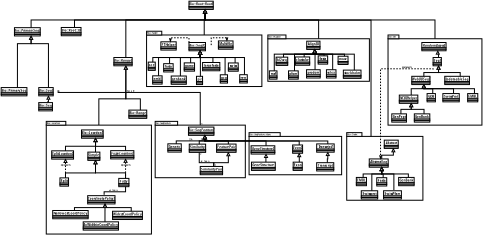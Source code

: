 <?xml version="1.0"?>
<diagram xmlns:dia="http://www.lysator.liu.se/~alla/dia/">
  <diagramdata>
    <attribute name="background">
      <color val="#ffffff"/>
    </attribute>
    <attribute name="paper">
      <composite type="paper">
        <attribute name="name">
          <string>#A4#</string>
        </attribute>
        <attribute name="tmargin">
          <real val="2.822"/>
        </attribute>
        <attribute name="bmargin">
          <real val="2.822"/>
        </attribute>
        <attribute name="lmargin">
          <real val="2.822"/>
        </attribute>
        <attribute name="rmargin">
          <real val="2.822"/>
        </attribute>
        <attribute name="is_portrait">
          <boolean val="false"/>
        </attribute>
        <attribute name="scaling">
          <real val="0.188"/>
        </attribute>
        <attribute name="fitto">
          <boolean val="true"/>
        </attribute>
        <attribute name="fitwidth">
          <int val="1"/>
        </attribute>
        <attribute name="fitheight">
          <int val="1"/>
        </attribute>
      </composite>
    </attribute>
    <attribute name="grid">
      <composite type="grid">
        <attribute name="width_x">
          <real val="1"/>
        </attribute>
        <attribute name="width_y">
          <real val="1"/>
        </attribute>
        <attribute name="visible_x">
          <int val="1"/>
        </attribute>
        <attribute name="visible_y">
          <int val="1"/>
        </attribute>
      </composite>
    </attribute>
    <attribute name="guides">
      <composite type="guides">
        <attribute name="hguides"/>
        <attribute name="vguides"/>
      </composite>
    </attribute>
  </diagramdata>
  <layer name="Background" visible="true">
    <object type="UML - Generalization" version="0" id="O0">
      <attribute name="obj_pos">
        <point val="37.188,9.2"/>
      </attribute>
      <attribute name="obj_bb">
        <rectangle val="29.153,8.35;38.038,25.85"/>
      </attribute>
      <attribute name="orth_points">
        <point val="37.188,9.2"/>
        <point val="37.188,18"/>
        <point val="30.003,18"/>
        <point val="30.003,25"/>
      </attribute>
      <attribute name="orth_orient">
        <enum val="1"/>
        <enum val="0"/>
        <enum val="1"/>
      </attribute>
      <attribute name="name">
        <string/>
      </attribute>
      <attribute name="stereotype">
        <string/>
      </attribute>
      <connections>
        <connection handle="0" to="O143" connection="6"/>
        <connection handle="1" to="O1" connection="1"/>
      </connections>
    </object>
    <object type="UML - LargePackage" version="0" id="O1">
      <attribute name="obj_pos">
        <point val="16,25"/>
      </attribute>
      <attribute name="obj_bb">
        <rectangle val="15.95,23.15;44.056,54.05"/>
      </attribute>
      <attribute name="elem_corner">
        <point val="16,25"/>
      </attribute>
      <attribute name="elem_width">
        <real val="28.006"/>
      </attribute>
      <attribute name="elem_height">
        <real val="29"/>
      </attribute>
      <attribute name="name">
        <string>#Bio::Location#</string>
      </attribute>
      <attribute name="stereotype">
        <string/>
      </attribute>
    </object>
    <object type="UML - LargePackage" version="0" id="O2">
      <attribute name="obj_pos">
        <point val="45,25"/>
      </attribute>
      <attribute name="obj_bb">
        <rectangle val="44.95,23.15;69.05,39.05"/>
      </attribute>
      <attribute name="elem_corner">
        <point val="45,25"/>
      </attribute>
      <attribute name="elem_width">
        <real val="24"/>
      </attribute>
      <attribute name="elem_height">
        <real val="14"/>
      </attribute>
      <attribute name="name">
        <string>#Bio::SeqFeature#</string>
      </attribute>
      <attribute name="stereotype">
        <string/>
      </attribute>
    </object>
    <object type="UML - LargePackage" version="0" id="O3">
      <attribute name="obj_pos">
        <point val="42.707,1"/>
      </attribute>
      <attribute name="obj_bb">
        <rectangle val="42.657,-0.85;73.457,14.772"/>
      </attribute>
      <attribute name="elem_corner">
        <point val="42.707,1"/>
      </attribute>
      <attribute name="elem_width">
        <real val="30.7"/>
      </attribute>
      <attribute name="elem_height">
        <real val="13.722"/>
      </attribute>
      <attribute name="name">
        <string>#Bio::SeqIO#</string>
      </attribute>
      <attribute name="stereotype">
        <string/>
      </attribute>
    </object>
    <object type="UML - LargePackage" version="0" id="O4">
      <attribute name="obj_pos">
        <point val="70,28"/>
      </attribute>
      <attribute name="obj_bb">
        <rectangle val="69.95,26.15;94.693,38.264"/>
      </attribute>
      <attribute name="elem_corner">
        <point val="70,28"/>
      </attribute>
      <attribute name="elem_width">
        <real val="24.643"/>
      </attribute>
      <attribute name="elem_height">
        <real val="10.214"/>
      </attribute>
      <attribute name="name">
        <string>#Bio::SeqFeature::Gene#</string>
      </attribute>
      <attribute name="stereotype">
        <string/>
      </attribute>
    </object>
    <object type="UML - Class" version="0" id="O5">
      <attribute name="obj_pos">
        <point val="54,-8"/>
      </attribute>
      <attribute name="obj_bb">
        <rectangle val="53.95,-8.05;62.607,-5.75"/>
      </attribute>
      <attribute name="elem_corner">
        <point val="54,-8"/>
      </attribute>
      <attribute name="elem_width">
        <real val="8.557"/>
      </attribute>
      <attribute name="elem_height">
        <real val="2.2"/>
      </attribute>
      <attribute name="name">
        <string>#Bio::Root::RootI#</string>
      </attribute>
      <attribute name="stereotype">
        <string/>
      </attribute>
      <attribute name="abstract">
        <boolean val="true"/>
      </attribute>
      <attribute name="suppress_attributes">
        <boolean val="false"/>
      </attribute>
      <attribute name="suppress_operations">
        <boolean val="false"/>
      </attribute>
      <attribute name="visible_attributes">
        <boolean val="true"/>
      </attribute>
      <attribute name="visible_operations">
        <boolean val="true"/>
      </attribute>
      <attribute name="attributes"/>
      <attribute name="operations"/>
      <attribute name="template">
        <boolean val="false"/>
      </attribute>
      <attribute name="templates"/>
    </object>
    <object type="UML - Class" version="0" id="O6">
      <attribute name="obj_pos">
        <point val="20,-1"/>
      </attribute>
      <attribute name="obj_bb">
        <rectangle val="19.95,-1.05;27.092,1.25"/>
      </attribute>
      <attribute name="elem_corner">
        <point val="20,-1"/>
      </attribute>
      <attribute name="elem_width">
        <real val="7.042"/>
      </attribute>
      <attribute name="elem_height">
        <real val="2.2"/>
      </attribute>
      <attribute name="name">
        <string>#Bio::Root::IO#</string>
      </attribute>
      <attribute name="stereotype">
        <string/>
      </attribute>
      <attribute name="abstract">
        <boolean val="true"/>
      </attribute>
      <attribute name="suppress_attributes">
        <boolean val="false"/>
      </attribute>
      <attribute name="suppress_operations">
        <boolean val="false"/>
      </attribute>
      <attribute name="visible_attributes">
        <boolean val="true"/>
      </attribute>
      <attribute name="visible_operations">
        <boolean val="true"/>
      </attribute>
      <attribute name="attributes"/>
      <attribute name="operations"/>
      <attribute name="template">
        <boolean val="false"/>
      </attribute>
      <attribute name="templates"/>
    </object>
    <object type="UML - Generalization" version="0" id="O7">
      <attribute name="obj_pos">
        <point val="58.278,-5.8"/>
      </attribute>
      <attribute name="obj_bb">
        <rectangle val="22.671,-6.65;59.128,-0.15"/>
      </attribute>
      <attribute name="orth_points">
        <point val="58.278,-5.8"/>
        <point val="58.278,-3"/>
        <point val="23.521,-3"/>
        <point val="23.521,-1"/>
      </attribute>
      <attribute name="orth_orient">
        <enum val="1"/>
        <enum val="0"/>
        <enum val="1"/>
      </attribute>
      <attribute name="name">
        <string/>
      </attribute>
      <attribute name="stereotype">
        <string/>
      </attribute>
      <connections>
        <connection handle="0" to="O5" connection="6"/>
        <connection handle="1" to="O6" connection="1"/>
      </connections>
    </object>
    <object type="UML - Class" version="0" id="O8">
      <attribute name="obj_pos">
        <point val="7.533,-0.95"/>
      </attribute>
      <attribute name="obj_bb">
        <rectangle val="7.483,-1.0;16.443,1.3"/>
      </attribute>
      <attribute name="elem_corner">
        <point val="7.533,-0.95"/>
      </attribute>
      <attribute name="elem_width">
        <real val="8.86"/>
      </attribute>
      <attribute name="elem_height">
        <real val="2.2"/>
      </attribute>
      <attribute name="name">
        <string>#Bio::PrimarySeqI#</string>
      </attribute>
      <attribute name="stereotype">
        <string/>
      </attribute>
      <attribute name="abstract">
        <boolean val="true"/>
      </attribute>
      <attribute name="suppress_attributes">
        <boolean val="false"/>
      </attribute>
      <attribute name="suppress_operations">
        <boolean val="false"/>
      </attribute>
      <attribute name="visible_attributes">
        <boolean val="true"/>
      </attribute>
      <attribute name="visible_operations">
        <boolean val="true"/>
      </attribute>
      <attribute name="attributes"/>
      <attribute name="operations"/>
      <attribute name="template">
        <boolean val="false"/>
      </attribute>
      <attribute name="templates"/>
    </object>
    <object type="UML - Class" version="0" id="O9">
      <attribute name="obj_pos">
        <point val="4,15"/>
      </attribute>
      <attribute name="obj_bb">
        <rectangle val="3.95,14.95;12.698,17.25"/>
      </attribute>
      <attribute name="elem_corner">
        <point val="4,15"/>
      </attribute>
      <attribute name="elem_width">
        <real val="8.648"/>
      </attribute>
      <attribute name="elem_height">
        <real val="2.2"/>
      </attribute>
      <attribute name="name">
        <string>#Bio::PrimarySeq#</string>
      </attribute>
      <attribute name="stereotype">
        <string/>
      </attribute>
      <attribute name="abstract">
        <boolean val="false"/>
      </attribute>
      <attribute name="suppress_attributes">
        <boolean val="false"/>
      </attribute>
      <attribute name="suppress_operations">
        <boolean val="false"/>
      </attribute>
      <attribute name="visible_attributes">
        <boolean val="true"/>
      </attribute>
      <attribute name="visible_operations">
        <boolean val="true"/>
      </attribute>
      <attribute name="attributes"/>
      <attribute name="operations"/>
      <attribute name="template">
        <boolean val="false"/>
      </attribute>
      <attribute name="templates"/>
    </object>
    <object type="UML - Class" version="0" id="O10">
      <attribute name="obj_pos">
        <point val="14,15"/>
      </attribute>
      <attribute name="obj_bb">
        <rectangle val="13.95,14.95;19.213,17.25"/>
      </attribute>
      <attribute name="elem_corner">
        <point val="14,15"/>
      </attribute>
      <attribute name="elem_width">
        <real val="5.163"/>
      </attribute>
      <attribute name="elem_height">
        <real val="2.2"/>
      </attribute>
      <attribute name="name">
        <string>#Bio::SeqI#</string>
      </attribute>
      <attribute name="stereotype">
        <string/>
      </attribute>
      <attribute name="abstract">
        <boolean val="true"/>
      </attribute>
      <attribute name="suppress_attributes">
        <boolean val="false"/>
      </attribute>
      <attribute name="suppress_operations">
        <boolean val="false"/>
      </attribute>
      <attribute name="visible_attributes">
        <boolean val="true"/>
      </attribute>
      <attribute name="visible_operations">
        <boolean val="true"/>
      </attribute>
      <attribute name="attributes"/>
      <attribute name="operations"/>
      <attribute name="template">
        <boolean val="false"/>
      </attribute>
      <attribute name="templates"/>
    </object>
    <object type="UML - Class" version="0" id="O11">
      <attribute name="obj_pos">
        <point val="14,19"/>
      </attribute>
      <attribute name="obj_bb">
        <rectangle val="13.95,18.95;18.941,21.25"/>
      </attribute>
      <attribute name="elem_corner">
        <point val="14,19"/>
      </attribute>
      <attribute name="elem_width">
        <real val="4.891"/>
      </attribute>
      <attribute name="elem_height">
        <real val="2.2"/>
      </attribute>
      <attribute name="name">
        <string>#Bio::Seq#</string>
      </attribute>
      <attribute name="stereotype">
        <string/>
      </attribute>
      <attribute name="abstract">
        <boolean val="false"/>
      </attribute>
      <attribute name="suppress_attributes">
        <boolean val="false"/>
      </attribute>
      <attribute name="suppress_operations">
        <boolean val="false"/>
      </attribute>
      <attribute name="visible_attributes">
        <boolean val="true"/>
      </attribute>
      <attribute name="visible_operations">
        <boolean val="true"/>
      </attribute>
      <attribute name="attributes"/>
      <attribute name="operations"/>
      <attribute name="template">
        <boolean val="false"/>
      </attribute>
      <attribute name="templates"/>
    </object>
    <object type="UML - Generalization" version="0" id="O12">
      <attribute name="obj_pos">
        <point val="58.278,-5.8"/>
      </attribute>
      <attribute name="obj_bb">
        <rectangle val="11.113,-6.65;59.128,-0.1"/>
      </attribute>
      <attribute name="orth_points">
        <point val="58.278,-5.8"/>
        <point val="58.278,-3"/>
        <point val="11.963,-3"/>
        <point val="11.963,-0.95"/>
      </attribute>
      <attribute name="orth_orient">
        <enum val="1"/>
        <enum val="0"/>
        <enum val="1"/>
      </attribute>
      <attribute name="name">
        <string/>
      </attribute>
      <attribute name="stereotype">
        <string/>
      </attribute>
      <connections>
        <connection handle="0" to="O5" connection="6"/>
        <connection handle="1" to="O8" connection="1"/>
      </connections>
    </object>
    <object type="UML - Generalization" version="0" id="O13">
      <attribute name="obj_pos">
        <point val="11.963,1.25"/>
      </attribute>
      <attribute name="obj_bb">
        <rectangle val="7.474,0.4;12.813,15.85"/>
      </attribute>
      <attribute name="orth_points">
        <point val="11.963,1.25"/>
        <point val="11.963,3.31"/>
        <point val="8.324,3.31"/>
        <point val="8.324,15"/>
      </attribute>
      <attribute name="orth_orient">
        <enum val="1"/>
        <enum val="0"/>
        <enum val="1"/>
      </attribute>
      <attribute name="name">
        <string/>
      </attribute>
      <attribute name="stereotype">
        <string/>
      </attribute>
      <connections>
        <connection handle="0" to="O8" connection="6"/>
        <connection handle="1" to="O9" connection="1"/>
      </connections>
    </object>
    <object type="UML - Generalization" version="0" id="O14">
      <attribute name="obj_pos">
        <point val="11.963,1.25"/>
      </attribute>
      <attribute name="obj_bb">
        <rectangle val="11.113,0.4;17.432,15.85"/>
      </attribute>
      <attribute name="orth_points">
        <point val="11.963,1.25"/>
        <point val="11.963,3.31"/>
        <point val="16.582,3.31"/>
        <point val="16.582,15"/>
      </attribute>
      <attribute name="orth_orient">
        <enum val="1"/>
        <enum val="0"/>
        <enum val="1"/>
      </attribute>
      <attribute name="name">
        <string/>
      </attribute>
      <attribute name="stereotype">
        <string/>
      </attribute>
      <connections>
        <connection handle="0" to="O8" connection="6"/>
        <connection handle="1" to="O10" connection="1"/>
      </connections>
    </object>
    <object type="UML - Generalization" version="0" id="O15">
      <attribute name="obj_pos">
        <point val="16.582,17.2"/>
      </attribute>
      <attribute name="obj_bb">
        <rectangle val="15.595,16.35;17.432,19.85"/>
      </attribute>
      <attribute name="orth_points">
        <point val="16.582,17.2"/>
        <point val="16.582,18.71"/>
        <point val="16.445,18.71"/>
        <point val="16.445,19"/>
      </attribute>
      <attribute name="orth_orient">
        <enum val="1"/>
        <enum val="0"/>
        <enum val="1"/>
      </attribute>
      <attribute name="name">
        <string/>
      </attribute>
      <attribute name="stereotype">
        <string/>
      </attribute>
      <connections>
        <connection handle="0" to="O10" connection="6"/>
        <connection handle="1" to="O11" connection="1"/>
      </connections>
    </object>
    <object type="UML - Class" version="0" id="O16">
      <attribute name="obj_pos">
        <point val="54,3"/>
      </attribute>
      <attribute name="obj_bb">
        <rectangle val="53.95,2.95;59.971,5.25"/>
      </attribute>
      <attribute name="elem_corner">
        <point val="54,3"/>
      </attribute>
      <attribute name="elem_width">
        <real val="5.921"/>
      </attribute>
      <attribute name="elem_height">
        <real val="2.2"/>
      </attribute>
      <attribute name="name">
        <string>#Bio::SeqIO#</string>
      </attribute>
      <attribute name="stereotype">
        <string/>
      </attribute>
      <attribute name="abstract">
        <boolean val="true"/>
      </attribute>
      <attribute name="suppress_attributes">
        <boolean val="false"/>
      </attribute>
      <attribute name="suppress_operations">
        <boolean val="false"/>
      </attribute>
      <attribute name="visible_attributes">
        <boolean val="true"/>
      </attribute>
      <attribute name="visible_operations">
        <boolean val="true"/>
      </attribute>
      <attribute name="attributes"/>
      <attribute name="operations"/>
      <attribute name="template">
        <boolean val="false"/>
      </attribute>
      <attribute name="templates"/>
    </object>
    <object type="UML - Class" version="0" id="O17">
      <attribute name="obj_pos">
        <point val="47.263,8.638"/>
      </attribute>
      <attribute name="obj_bb">
        <rectangle val="47.213,8.588;50.446,10.888"/>
      </attribute>
      <attribute name="elem_corner">
        <point val="47.263,8.638"/>
      </attribute>
      <attribute name="elem_width">
        <real val="3.133"/>
      </attribute>
      <attribute name="elem_height">
        <real val="2.2"/>
      </attribute>
      <attribute name="name">
        <string>#fasta#</string>
      </attribute>
      <attribute name="stereotype">
        <string/>
      </attribute>
      <attribute name="abstract">
        <boolean val="false"/>
      </attribute>
      <attribute name="suppress_attributes">
        <boolean val="false"/>
      </attribute>
      <attribute name="suppress_operations">
        <boolean val="false"/>
      </attribute>
      <attribute name="visible_attributes">
        <boolean val="true"/>
      </attribute>
      <attribute name="visible_operations">
        <boolean val="true"/>
      </attribute>
      <attribute name="attributes"/>
      <attribute name="operations"/>
      <attribute name="template">
        <boolean val="false"/>
      </attribute>
      <attribute name="templates"/>
    </object>
    <object type="UML - Class" version="0" id="O18">
      <attribute name="obj_pos">
        <point val="49.268,11.923"/>
      </attribute>
      <attribute name="obj_bb">
        <rectangle val="49.218,11.873;54.208,14.173"/>
      </attribute>
      <attribute name="elem_corner">
        <point val="49.268,11.923"/>
      </attribute>
      <attribute name="elem_width">
        <real val="4.891"/>
      </attribute>
      <attribute name="elem_height">
        <real val="2.2"/>
      </attribute>
      <attribute name="name">
        <string>#genbank#</string>
      </attribute>
      <attribute name="stereotype">
        <string/>
      </attribute>
      <attribute name="abstract">
        <boolean val="false"/>
      </attribute>
      <attribute name="suppress_attributes">
        <boolean val="false"/>
      </attribute>
      <attribute name="suppress_operations">
        <boolean val="false"/>
      </attribute>
      <attribute name="visible_attributes">
        <boolean val="true"/>
      </attribute>
      <attribute name="visible_operations">
        <boolean val="true"/>
      </attribute>
      <attribute name="attributes"/>
      <attribute name="operations"/>
      <attribute name="template">
        <boolean val="false"/>
      </attribute>
      <attribute name="templates"/>
    </object>
    <object type="UML - Class" version="0" id="O19">
      <attribute name="obj_pos">
        <point val="44.332,11.873"/>
      </attribute>
      <attribute name="obj_bb">
        <rectangle val="44.282,11.823;47.516,14.123"/>
      </attribute>
      <attribute name="elem_corner">
        <point val="44.332,11.873"/>
      </attribute>
      <attribute name="elem_width">
        <real val="3.133"/>
      </attribute>
      <attribute name="elem_height">
        <real val="2.2"/>
      </attribute>
      <attribute name="name">
        <string>#embl#</string>
      </attribute>
      <attribute name="stereotype">
        <string/>
      </attribute>
      <attribute name="abstract">
        <boolean val="false"/>
      </attribute>
      <attribute name="suppress_attributes">
        <boolean val="false"/>
      </attribute>
      <attribute name="suppress_operations">
        <boolean val="false"/>
      </attribute>
      <attribute name="visible_attributes">
        <boolean val="true"/>
      </attribute>
      <attribute name="visible_operations">
        <boolean val="true"/>
      </attribute>
      <attribute name="attributes"/>
      <attribute name="operations"/>
      <attribute name="template">
        <boolean val="false"/>
      </attribute>
      <attribute name="templates"/>
    </object>
    <object type="UML - Class" version="0" id="O20">
      <attribute name="obj_pos">
        <point val="64.485,8.444"/>
      </attribute>
      <attribute name="obj_bb">
        <rectangle val="64.435,8.394;68.123,10.694"/>
      </attribute>
      <attribute name="elem_corner">
        <point val="64.485,8.444"/>
      </attribute>
      <attribute name="elem_width">
        <real val="3.588"/>
      </attribute>
      <attribute name="elem_height">
        <real val="2.2"/>
      </attribute>
      <attribute name="name">
        <string>#swiss#</string>
      </attribute>
      <attribute name="stereotype">
        <string/>
      </attribute>
      <attribute name="abstract">
        <boolean val="false"/>
      </attribute>
      <attribute name="suppress_attributes">
        <boolean val="false"/>
      </attribute>
      <attribute name="suppress_operations">
        <boolean val="false"/>
      </attribute>
      <attribute name="visible_attributes">
        <boolean val="true"/>
      </attribute>
      <attribute name="visible_operations">
        <boolean val="true"/>
      </attribute>
      <attribute name="attributes"/>
      <attribute name="operations"/>
      <attribute name="template">
        <boolean val="false"/>
      </attribute>
      <attribute name="templates"/>
    </object>
    <object type="UML - Class" version="0" id="O21">
      <attribute name="obj_pos">
        <point val="67.507,11.573"/>
      </attribute>
      <attribute name="obj_bb">
        <rectangle val="67.457,11.523;70.085,13.823"/>
      </attribute>
      <attribute name="elem_corner">
        <point val="67.507,11.573"/>
      </attribute>
      <attribute name="elem_width">
        <real val="2.527"/>
      </attribute>
      <attribute name="elem_height">
        <real val="2.2"/>
      </attribute>
      <attribute name="name">
        <string>#raw#</string>
      </attribute>
      <attribute name="stereotype">
        <string/>
      </attribute>
      <attribute name="abstract">
        <boolean val="false"/>
      </attribute>
      <attribute name="suppress_attributes">
        <boolean val="false"/>
      </attribute>
      <attribute name="suppress_operations">
        <boolean val="false"/>
      </attribute>
      <attribute name="visible_attributes">
        <boolean val="true"/>
      </attribute>
      <attribute name="visible_operations">
        <boolean val="true"/>
      </attribute>
      <attribute name="attributes"/>
      <attribute name="operations"/>
      <attribute name="template">
        <boolean val="false"/>
      </attribute>
      <attribute name="templates"/>
    </object>
    <object type="UML - Class" version="0" id="O22">
      <attribute name="obj_pos">
        <point val="52.732,8.423"/>
      </attribute>
      <attribute name="obj_bb">
        <rectangle val="52.682,8.373;56.188,10.673"/>
      </attribute>
      <attribute name="elem_corner">
        <point val="52.732,8.423"/>
      </attribute>
      <attribute name="elem_width">
        <real val="3.406"/>
      </attribute>
      <attribute name="elem_height">
        <real val="2.2"/>
      </attribute>
      <attribute name="name">
        <string>#game#</string>
      </attribute>
      <attribute name="stereotype">
        <string/>
      </attribute>
      <attribute name="abstract">
        <boolean val="false"/>
      </attribute>
      <attribute name="suppress_attributes">
        <boolean val="false"/>
      </attribute>
      <attribute name="suppress_operations">
        <boolean val="false"/>
      </attribute>
      <attribute name="visible_attributes">
        <boolean val="true"/>
      </attribute>
      <attribute name="visible_operations">
        <boolean val="true"/>
      </attribute>
      <attribute name="attributes"/>
      <attribute name="operations"/>
      <attribute name="template">
        <boolean val="false"/>
      </attribute>
      <attribute name="templates"/>
    </object>
    <object type="UML - Class" version="0" id="O23">
      <attribute name="obj_pos">
        <point val="62.335,11.594"/>
      </attribute>
      <attribute name="obj_bb">
        <rectangle val="62.285,11.544;64.942,13.844"/>
      </attribute>
      <attribute name="elem_corner">
        <point val="62.335,11.594"/>
      </attribute>
      <attribute name="elem_width">
        <real val="2.557"/>
      </attribute>
      <attribute name="elem_height">
        <real val="2.2"/>
      </attribute>
      <attribute name="name">
        <string>#gcg#</string>
      </attribute>
      <attribute name="stereotype">
        <string/>
      </attribute>
      <attribute name="abstract">
        <boolean val="false"/>
      </attribute>
      <attribute name="suppress_attributes">
        <boolean val="false"/>
      </attribute>
      <attribute name="suppress_operations">
        <boolean val="false"/>
      </attribute>
      <attribute name="visible_attributes">
        <boolean val="true"/>
      </attribute>
      <attribute name="visible_operations">
        <boolean val="true"/>
      </attribute>
      <attribute name="attributes"/>
      <attribute name="operations"/>
      <attribute name="template">
        <boolean val="false"/>
      </attribute>
      <attribute name="templates"/>
    </object>
    <object type="UML - Class" version="0" id="O24">
      <attribute name="obj_pos">
        <point val="46.518,2.814"/>
      </attribute>
      <attribute name="obj_bb">
        <rectangle val="46.468,2.764;51.641,5.064"/>
      </attribute>
      <attribute name="elem_corner">
        <point val="46.518,2.814"/>
      </attribute>
      <attribute name="elem_width">
        <real val="5.072"/>
      </attribute>
      <attribute name="elem_height">
        <real val="2.2"/>
      </attribute>
      <attribute name="name">
        <string>#FTHelper#</string>
      </attribute>
      <attribute name="stereotype">
        <string/>
      </attribute>
      <attribute name="abstract">
        <boolean val="false"/>
      </attribute>
      <attribute name="suppress_attributes">
        <boolean val="false"/>
      </attribute>
      <attribute name="suppress_operations">
        <boolean val="false"/>
      </attribute>
      <attribute name="visible_attributes">
        <boolean val="true"/>
      </attribute>
      <attribute name="visible_operations">
        <boolean val="true"/>
      </attribute>
      <attribute name="attributes"/>
      <attribute name="operations"/>
      <attribute name="template">
        <boolean val="false"/>
      </attribute>
      <attribute name="templates"/>
    </object>
    <object type="UML - Class" version="0" id="O25">
      <attribute name="obj_pos">
        <point val="57.626,8.323"/>
      </attribute>
      <attribute name="obj_bb">
        <rectangle val="57.575,8.273;63.172,10.573"/>
      </attribute>
      <attribute name="elem_corner">
        <point val="57.626,8.323"/>
      </attribute>
      <attribute name="elem_width">
        <real val="5.497"/>
      </attribute>
      <attribute name="elem_height">
        <real val="2.2"/>
      </attribute>
      <attribute name="name">
        <string>#largefasta#</string>
      </attribute>
      <attribute name="stereotype">
        <string/>
      </attribute>
      <attribute name="abstract">
        <boolean val="false"/>
      </attribute>
      <attribute name="suppress_attributes">
        <boolean val="false"/>
      </attribute>
      <attribute name="suppress_operations">
        <boolean val="true"/>
      </attribute>
      <attribute name="visible_attributes">
        <boolean val="true"/>
      </attribute>
      <attribute name="visible_operations">
        <boolean val="true"/>
      </attribute>
      <attribute name="attributes"/>
      <attribute name="operations"/>
      <attribute name="template">
        <boolean val="false"/>
      </attribute>
      <attribute name="templates"/>
    </object>
    <object type="UML - Class" version="0" id="O26">
      <attribute name="obj_pos">
        <point val="56,12"/>
      </attribute>
      <attribute name="obj_bb">
        <rectangle val="55.95,11.95;58.123,14.25"/>
      </attribute>
      <attribute name="elem_corner">
        <point val="56,12"/>
      </attribute>
      <attribute name="elem_width">
        <real val="2.073"/>
      </attribute>
      <attribute name="elem_height">
        <real val="2.2"/>
      </attribute>
      <attribute name="name">
        <string>#pir#</string>
      </attribute>
      <attribute name="stereotype">
        <string/>
      </attribute>
      <attribute name="abstract">
        <boolean val="false"/>
      </attribute>
      <attribute name="suppress_attributes">
        <boolean val="false"/>
      </attribute>
      <attribute name="suppress_operations">
        <boolean val="false"/>
      </attribute>
      <attribute name="visible_attributes">
        <boolean val="true"/>
      </attribute>
      <attribute name="visible_operations">
        <boolean val="true"/>
      </attribute>
      <attribute name="attributes"/>
      <attribute name="operations"/>
      <attribute name="template">
        <boolean val="false"/>
      </attribute>
      <attribute name="templates"/>
    </object>
    <object type="UML - Class" version="0" id="O27">
      <attribute name="obj_pos">
        <point val="43.153,8.223"/>
      </attribute>
      <attribute name="obj_bb">
        <rectangle val="43.103,8.173;45.639,10.473"/>
      </attribute>
      <attribute name="elem_corner">
        <point val="43.153,8.223"/>
      </attribute>
      <attribute name="elem_width">
        <real val="2.436"/>
      </attribute>
      <attribute name="elem_height">
        <real val="2.2"/>
      </attribute>
      <attribute name="name">
        <string>#ace#</string>
      </attribute>
      <attribute name="stereotype">
        <string/>
      </attribute>
      <attribute name="abstract">
        <boolean val="false"/>
      </attribute>
      <attribute name="suppress_attributes">
        <boolean val="false"/>
      </attribute>
      <attribute name="suppress_operations">
        <boolean val="false"/>
      </attribute>
      <attribute name="visible_attributes">
        <boolean val="true"/>
      </attribute>
      <attribute name="visible_operations">
        <boolean val="true"/>
      </attribute>
      <attribute name="attributes"/>
      <attribute name="operations"/>
      <attribute name="template">
        <boolean val="false"/>
      </attribute>
      <attribute name="templates"/>
    </object>
    <object type="UML - Dependency" version="0" id="O28">
      <attribute name="obj_pos">
        <point val="54,3"/>
      </attribute>
      <attribute name="obj_bb">
        <rectangle val="48.205,0.896;54.85,3.85"/>
      </attribute>
      <attribute name="orth_points">
        <point val="54,3"/>
        <point val="54,1.746"/>
        <point val="49.055,1.746"/>
        <point val="49.055,2.814"/>
      </attribute>
      <attribute name="orth_orient">
        <enum val="1"/>
        <enum val="0"/>
        <enum val="1"/>
      </attribute>
      <attribute name="draw_arrow">
        <boolean val="true"/>
      </attribute>
      <attribute name="name">
        <string/>
      </attribute>
      <attribute name="stereotype">
        <string/>
      </attribute>
      <connections>
        <connection handle="0" to="O16" connection="0"/>
        <connection handle="1" to="O24" connection="1"/>
      </connections>
    </object>
    <object type="UML - Generalization" version="0" id="O29">
      <attribute name="obj_pos">
        <point val="56.96,5.2"/>
      </attribute>
      <attribute name="obj_bb">
        <rectangle val="43.521,4.35;57.81,9.073"/>
      </attribute>
      <attribute name="orth_points">
        <point val="56.96,5.2"/>
        <point val="56.96,7"/>
        <point val="44.371,7"/>
        <point val="44.371,8.223"/>
      </attribute>
      <attribute name="orth_orient">
        <enum val="1"/>
        <enum val="0"/>
        <enum val="1"/>
      </attribute>
      <attribute name="name">
        <string/>
      </attribute>
      <attribute name="stereotype">
        <string/>
      </attribute>
      <connections>
        <connection handle="0" to="O16" connection="6"/>
        <connection handle="1" to="O27" connection="1"/>
      </connections>
    </object>
    <object type="UML - Generalization" version="0" id="O30">
      <attribute name="obj_pos">
        <point val="56.96,5.2"/>
      </attribute>
      <attribute name="obj_bb">
        <rectangle val="53.585,4.35;57.81,9.273"/>
      </attribute>
      <attribute name="orth_points">
        <point val="56.96,5.2"/>
        <point val="56.96,7"/>
        <point val="54.435,7"/>
        <point val="54.435,8.423"/>
      </attribute>
      <attribute name="orth_orient">
        <enum val="1"/>
        <enum val="0"/>
        <enum val="1"/>
      </attribute>
      <attribute name="name">
        <string/>
      </attribute>
      <attribute name="stereotype">
        <string/>
      </attribute>
      <connections>
        <connection handle="0" to="O16" connection="6"/>
        <connection handle="1" to="O22" connection="1"/>
      </connections>
    </object>
    <object type="UML - Generalization" version="0" id="O31">
      <attribute name="obj_pos">
        <point val="56.96,5.2"/>
      </attribute>
      <attribute name="obj_bb">
        <rectangle val="45.049,4.35;57.81,12.723"/>
      </attribute>
      <attribute name="orth_points">
        <point val="56.96,5.2"/>
        <point val="56.96,7"/>
        <point val="45.899,7"/>
        <point val="45.899,11.873"/>
      </attribute>
      <attribute name="orth_orient">
        <enum val="1"/>
        <enum val="0"/>
        <enum val="1"/>
      </attribute>
      <attribute name="name">
        <string/>
      </attribute>
      <attribute name="stereotype">
        <string/>
      </attribute>
      <connections>
        <connection handle="0" to="O16" connection="6"/>
        <connection handle="1" to="O19" connection="1"/>
      </connections>
    </object>
    <object type="UML - Generalization" version="0" id="O32">
      <attribute name="obj_pos">
        <point val="56.96,5.2"/>
      </attribute>
      <attribute name="obj_bb">
        <rectangle val="47.979,4.35;57.81,9.488"/>
      </attribute>
      <attribute name="orth_points">
        <point val="56.96,5.2"/>
        <point val="56.96,7"/>
        <point val="48.829,7"/>
        <point val="48.829,8.638"/>
      </attribute>
      <attribute name="orth_orient">
        <enum val="1"/>
        <enum val="0"/>
        <enum val="1"/>
      </attribute>
      <attribute name="name">
        <string/>
      </attribute>
      <attribute name="stereotype">
        <string/>
      </attribute>
      <connections>
        <connection handle="0" to="O16" connection="6"/>
        <connection handle="1" to="O17" connection="1"/>
      </connections>
    </object>
    <object type="UML - Generalization" version="0" id="O33">
      <attribute name="obj_pos">
        <point val="56.96,5.2"/>
      </attribute>
      <attribute name="obj_bb">
        <rectangle val="50.863,4.35;57.81,12.773"/>
      </attribute>
      <attribute name="orth_points">
        <point val="56.96,5.2"/>
        <point val="56.96,7"/>
        <point val="51.713,7"/>
        <point val="51.713,11.923"/>
      </attribute>
      <attribute name="orth_orient">
        <enum val="1"/>
        <enum val="0"/>
        <enum val="1"/>
      </attribute>
      <attribute name="name">
        <string/>
      </attribute>
      <attribute name="stereotype">
        <string/>
      </attribute>
      <connections>
        <connection handle="0" to="O16" connection="6"/>
        <connection handle="1" to="O18" connection="1"/>
      </connections>
    </object>
    <object type="UML - Generalization" version="0" id="O34">
      <attribute name="obj_pos">
        <point val="56.96,5.2"/>
      </attribute>
      <attribute name="obj_bb">
        <rectangle val="56.11,4.35;57.886,12.85"/>
      </attribute>
      <attribute name="orth_points">
        <point val="56.96,5.2"/>
        <point val="56.96,7"/>
        <point val="57.036,7"/>
        <point val="57.036,12"/>
      </attribute>
      <attribute name="orth_orient">
        <enum val="1"/>
        <enum val="0"/>
        <enum val="1"/>
      </attribute>
      <attribute name="name">
        <string/>
      </attribute>
      <attribute name="stereotype">
        <string/>
      </attribute>
      <connections>
        <connection handle="0" to="O16" connection="6"/>
        <connection handle="1" to="O26" connection="1"/>
      </connections>
    </object>
    <object type="UML - Generalization" version="0" id="O35">
      <attribute name="obj_pos">
        <point val="56.96,5.2"/>
      </attribute>
      <attribute name="obj_bb">
        <rectangle val="56.11,4.35;61.224,9.173"/>
      </attribute>
      <attribute name="orth_points">
        <point val="56.96,5.2"/>
        <point val="56.96,7"/>
        <point val="60.374,7"/>
        <point val="60.374,8.323"/>
      </attribute>
      <attribute name="orth_orient">
        <enum val="1"/>
        <enum val="0"/>
        <enum val="1"/>
      </attribute>
      <attribute name="name">
        <string/>
      </attribute>
      <attribute name="stereotype">
        <string/>
      </attribute>
      <connections>
        <connection handle="0" to="O16" connection="6"/>
        <connection handle="1" to="O25" connection="1"/>
      </connections>
    </object>
    <object type="UML - Generalization" version="0" id="O36">
      <attribute name="obj_pos">
        <point val="56.96,5.2"/>
      </attribute>
      <attribute name="obj_bb">
        <rectangle val="56.11,4.35;64.464,12.444"/>
      </attribute>
      <attribute name="orth_points">
        <point val="56.96,5.2"/>
        <point val="56.96,7"/>
        <point val="63.614,7"/>
        <point val="63.614,11.594"/>
      </attribute>
      <attribute name="orth_orient">
        <enum val="1"/>
        <enum val="0"/>
        <enum val="1"/>
      </attribute>
      <attribute name="name">
        <string/>
      </attribute>
      <attribute name="stereotype">
        <string/>
      </attribute>
      <connections>
        <connection handle="0" to="O16" connection="6"/>
        <connection handle="1" to="O23" connection="1"/>
      </connections>
    </object>
    <object type="UML - Generalization" version="0" id="O37">
      <attribute name="obj_pos">
        <point val="56.96,5.2"/>
      </attribute>
      <attribute name="obj_bb">
        <rectangle val="56.11,4.35;67.129,9.294"/>
      </attribute>
      <attribute name="orth_points">
        <point val="56.96,5.2"/>
        <point val="56.96,7"/>
        <point val="66.279,7"/>
        <point val="66.279,8.444"/>
      </attribute>
      <attribute name="orth_orient">
        <enum val="1"/>
        <enum val="0"/>
        <enum val="1"/>
      </attribute>
      <attribute name="name">
        <string/>
      </attribute>
      <attribute name="stereotype">
        <string/>
      </attribute>
      <connections>
        <connection handle="0" to="O16" connection="6"/>
        <connection handle="1" to="O20" connection="1"/>
      </connections>
    </object>
    <object type="UML - Generalization" version="0" id="O38">
      <attribute name="obj_pos">
        <point val="56.96,5.2"/>
      </attribute>
      <attribute name="obj_bb">
        <rectangle val="56.11,4.35;69.621,12.423"/>
      </attribute>
      <attribute name="orth_points">
        <point val="56.96,5.2"/>
        <point val="56.96,7"/>
        <point val="68.771,7"/>
        <point val="68.771,11.573"/>
      </attribute>
      <attribute name="orth_orient">
        <enum val="1"/>
        <enum val="0"/>
        <enum val="1"/>
      </attribute>
      <attribute name="name">
        <string/>
      </attribute>
      <attribute name="stereotype">
        <string/>
      </attribute>
      <connections>
        <connection handle="0" to="O16" connection="6"/>
        <connection handle="1" to="O21" connection="1"/>
      </connections>
    </object>
    <object type="UML - Class" version="0" id="O39">
      <attribute name="obj_pos">
        <point val="61.835,2.58"/>
      </attribute>
      <attribute name="obj_bb">
        <rectangle val="61.785,2.53;66.412,4.83"/>
      </attribute>
      <attribute name="elem_corner">
        <point val="61.835,2.58"/>
      </attribute>
      <attribute name="elem_width">
        <real val="4.527"/>
      </attribute>
      <attribute name="elem_height">
        <real val="2.2"/>
      </attribute>
      <attribute name="name">
        <string>#Multifile#</string>
      </attribute>
      <attribute name="stereotype">
        <string/>
      </attribute>
      <attribute name="abstract">
        <boolean val="false"/>
      </attribute>
      <attribute name="suppress_attributes">
        <boolean val="false"/>
      </attribute>
      <attribute name="suppress_operations">
        <boolean val="false"/>
      </attribute>
      <attribute name="visible_attributes">
        <boolean val="true"/>
      </attribute>
      <attribute name="visible_operations">
        <boolean val="true"/>
      </attribute>
      <attribute name="attributes"/>
      <attribute name="operations"/>
      <attribute name="template">
        <boolean val="false"/>
      </attribute>
      <attribute name="templates"/>
    </object>
    <object type="UML - Dependency" version="0" id="O40">
      <attribute name="obj_pos">
        <point val="59.921,3.7"/>
      </attribute>
      <attribute name="obj_bb">
        <rectangle val="59.071,0.896;64.949,4.55"/>
      </attribute>
      <attribute name="orth_points">
        <point val="59.921,3.7"/>
        <point val="59.921,1.746"/>
        <point val="64.099,1.746"/>
        <point val="64.099,2.58"/>
      </attribute>
      <attribute name="orth_orient">
        <enum val="1"/>
        <enum val="0"/>
        <enum val="1"/>
      </attribute>
      <attribute name="draw_arrow">
        <boolean val="true"/>
      </attribute>
      <attribute name="name">
        <string/>
      </attribute>
      <attribute name="stereotype">
        <string/>
      </attribute>
      <connections>
        <connection handle="0" to="O16" connection="4"/>
        <connection handle="1" to="O39" connection="1"/>
      </connections>
    </object>
    <object type="UML - Class" version="0" id="O41">
      <attribute name="obj_pos">
        <point val="25.387,26.28"/>
      </attribute>
      <attribute name="obj_bb">
        <rectangle val="25.337,26.23;32.903,28.53"/>
      </attribute>
      <attribute name="elem_corner">
        <point val="25.387,26.28"/>
      </attribute>
      <attribute name="elem_width">
        <real val="7.466"/>
      </attribute>
      <attribute name="elem_height">
        <real val="2.2"/>
      </attribute>
      <attribute name="name">
        <string>#Bio::LocationI#</string>
      </attribute>
      <attribute name="stereotype">
        <string/>
      </attribute>
      <attribute name="abstract">
        <boolean val="true"/>
      </attribute>
      <attribute name="suppress_attributes">
        <boolean val="false"/>
      </attribute>
      <attribute name="suppress_operations">
        <boolean val="false"/>
      </attribute>
      <attribute name="visible_attributes">
        <boolean val="true"/>
      </attribute>
      <attribute name="visible_operations">
        <boolean val="true"/>
      </attribute>
      <attribute name="attributes"/>
      <attribute name="operations"/>
      <attribute name="template">
        <boolean val="false"/>
      </attribute>
      <attribute name="templates"/>
    </object>
    <object type="UML - Class" version="0" id="O42">
      <attribute name="obj_pos">
        <point val="33.155,31.796"/>
      </attribute>
      <attribute name="obj_bb">
        <rectangle val="33.105,31.746;41.125,34.046"/>
      </attribute>
      <attribute name="elem_corner">
        <point val="33.155,31.796"/>
      </attribute>
      <attribute name="elem_width">
        <real val="7.92"/>
      </attribute>
      <attribute name="elem_height">
        <real val="2.2"/>
      </attribute>
      <attribute name="name">
        <string>#FuzzyLocationI#</string>
      </attribute>
      <attribute name="stereotype">
        <string/>
      </attribute>
      <attribute name="abstract">
        <boolean val="true"/>
      </attribute>
      <attribute name="suppress_attributes">
        <boolean val="false"/>
      </attribute>
      <attribute name="suppress_operations">
        <boolean val="false"/>
      </attribute>
      <attribute name="visible_attributes">
        <boolean val="true"/>
      </attribute>
      <attribute name="visible_operations">
        <boolean val="true"/>
      </attribute>
      <attribute name="attributes"/>
      <attribute name="operations"/>
      <attribute name="template">
        <boolean val="false"/>
      </attribute>
      <attribute name="templates"/>
    </object>
    <object type="UML - Class" version="0" id="O43">
      <attribute name="obj_pos">
        <point val="17.446,31.843"/>
      </attribute>
      <attribute name="obj_bb">
        <rectangle val="17.396,31.793;24.841,34.093"/>
      </attribute>
      <attribute name="elem_corner">
        <point val="17.446,31.843"/>
      </attribute>
      <attribute name="elem_width">
        <real val="7.345"/>
      </attribute>
      <attribute name="elem_height">
        <real val="2.2"/>
      </attribute>
      <attribute name="name">
        <string>#SplitLocationI#</string>
      </attribute>
      <attribute name="stereotype">
        <string/>
      </attribute>
      <attribute name="abstract">
        <boolean val="true"/>
      </attribute>
      <attribute name="suppress_attributes">
        <boolean val="false"/>
      </attribute>
      <attribute name="suppress_operations">
        <boolean val="false"/>
      </attribute>
      <attribute name="visible_attributes">
        <boolean val="true"/>
      </attribute>
      <attribute name="visible_operations">
        <boolean val="true"/>
      </attribute>
      <attribute name="attributes"/>
      <attribute name="operations"/>
      <attribute name="template">
        <boolean val="false"/>
      </attribute>
      <attribute name="templates"/>
    </object>
    <object type="UML - Class" version="0" id="O44">
      <attribute name="obj_pos">
        <point val="19.644,39.043"/>
      </attribute>
      <attribute name="obj_bb">
        <rectangle val="19.594,38.993;22.645,41.293"/>
      </attribute>
      <attribute name="elem_corner">
        <point val="19.644,39.043"/>
      </attribute>
      <attribute name="elem_width">
        <real val="2.951"/>
      </attribute>
      <attribute name="elem_height">
        <real val="2.2"/>
      </attribute>
      <attribute name="name">
        <string>#Split#</string>
      </attribute>
      <attribute name="stereotype">
        <string/>
      </attribute>
      <attribute name="abstract">
        <boolean val="false"/>
      </attribute>
      <attribute name="suppress_attributes">
        <boolean val="false"/>
      </attribute>
      <attribute name="suppress_operations">
        <boolean val="false"/>
      </attribute>
      <attribute name="visible_attributes">
        <boolean val="true"/>
      </attribute>
      <attribute name="visible_operations">
        <boolean val="true"/>
      </attribute>
      <attribute name="attributes"/>
      <attribute name="operations"/>
      <attribute name="template">
        <boolean val="false"/>
      </attribute>
      <attribute name="templates"/>
    </object>
    <object type="UML - Class" version="0" id="O45">
      <attribute name="obj_pos">
        <point val="35.305,39.183"/>
      </attribute>
      <attribute name="obj_bb">
        <rectangle val="35.255,39.133;38.973,41.433"/>
      </attribute>
      <attribute name="elem_corner">
        <point val="35.305,39.183"/>
      </attribute>
      <attribute name="elem_width">
        <real val="3.618"/>
      </attribute>
      <attribute name="elem_height">
        <real val="2.2"/>
      </attribute>
      <attribute name="name">
        <string>#Fuzzy#</string>
      </attribute>
      <attribute name="stereotype">
        <string/>
      </attribute>
      <attribute name="abstract">
        <boolean val="false"/>
      </attribute>
      <attribute name="suppress_attributes">
        <boolean val="false"/>
      </attribute>
      <attribute name="suppress_operations">
        <boolean val="false"/>
      </attribute>
      <attribute name="visible_attributes">
        <boolean val="true"/>
      </attribute>
      <attribute name="visible_operations">
        <boolean val="true"/>
      </attribute>
      <attribute name="attributes"/>
      <attribute name="operations"/>
      <attribute name="template">
        <boolean val="false"/>
      </attribute>
      <attribute name="templates"/>
    </object>
    <object type="UML - Generalization" version="0" id="O46">
      <attribute name="obj_pos">
        <point val="29.119,28.48"/>
      </attribute>
      <attribute name="obj_bb">
        <rectangle val="20.269,27.631;29.97,32.693"/>
      </attribute>
      <attribute name="orth_points">
        <point val="29.119,28.48"/>
        <point val="29.119,30.622"/>
        <point val="21.119,30.622"/>
        <point val="21.119,31.843"/>
      </attribute>
      <attribute name="orth_orient">
        <enum val="1"/>
        <enum val="0"/>
        <enum val="1"/>
      </attribute>
      <attribute name="name">
        <string/>
      </attribute>
      <attribute name="stereotype">
        <string/>
      </attribute>
      <connections>
        <connection handle="0" to="O41" connection="6"/>
        <connection handle="1" to="O43" connection="1"/>
      </connections>
    </object>
    <object type="UML - Generalization" version="0" id="O47">
      <attribute name="obj_pos">
        <point val="29.119,28.48"/>
      </attribute>
      <attribute name="obj_bb">
        <rectangle val="28.27,27.631;37.965,32.646"/>
      </attribute>
      <attribute name="orth_points">
        <point val="29.119,28.48"/>
        <point val="29.119,30.649"/>
        <point val="37.115,30.649"/>
        <point val="37.115,31.796"/>
      </attribute>
      <attribute name="orth_orient">
        <enum val="1"/>
        <enum val="0"/>
        <enum val="1"/>
      </attribute>
      <attribute name="name">
        <string/>
      </attribute>
      <attribute name="stereotype">
        <string/>
      </attribute>
      <connections>
        <connection handle="0" to="O41" connection="6"/>
        <connection handle="1" to="O42" connection="1"/>
      </connections>
    </object>
    <object type="UML - Class" version="0" id="O48">
      <attribute name="obj_pos">
        <point val="27.077,32.185"/>
      </attribute>
      <attribute name="obj_bb">
        <rectangle val="27.027,32.135;31.2,34.435"/>
      </attribute>
      <attribute name="elem_corner">
        <point val="27.077,32.185"/>
      </attribute>
      <attribute name="elem_width">
        <real val="4.072"/>
      </attribute>
      <attribute name="elem_height">
        <real val="2.2"/>
      </attribute>
      <attribute name="name">
        <string>#Simple#</string>
      </attribute>
      <attribute name="stereotype">
        <string/>
      </attribute>
      <attribute name="abstract">
        <boolean val="false"/>
      </attribute>
      <attribute name="suppress_attributes">
        <boolean val="false"/>
      </attribute>
      <attribute name="suppress_operations">
        <boolean val="false"/>
      </attribute>
      <attribute name="visible_attributes">
        <boolean val="true"/>
      </attribute>
      <attribute name="visible_operations">
        <boolean val="true"/>
      </attribute>
      <attribute name="attributes"/>
      <attribute name="operations"/>
      <attribute name="template">
        <boolean val="false"/>
      </attribute>
      <attribute name="templates"/>
    </object>
    <object type="UML - Generalization" version="0" id="O49">
      <attribute name="obj_pos">
        <point val="29.119,28.48"/>
      </attribute>
      <attribute name="obj_bb">
        <rectangle val="28.263,27.631;29.97,33.035"/>
      </attribute>
      <attribute name="orth_points">
        <point val="29.119,28.48"/>
        <point val="29.119,30.72"/>
        <point val="29.113,30.72"/>
        <point val="29.113,32.185"/>
      </attribute>
      <attribute name="orth_orient">
        <enum val="1"/>
        <enum val="0"/>
        <enum val="1"/>
      </attribute>
      <attribute name="name">
        <string/>
      </attribute>
      <attribute name="stereotype">
        <string/>
      </attribute>
      <connections>
        <connection handle="0" to="O41" connection="6"/>
        <connection handle="1" to="O48" connection="1"/>
      </connections>
    </object>
    <object type="UML - Generalization" version="0" id="O50">
      <attribute name="obj_pos">
        <point val="29.113,34.385"/>
      </attribute>
      <attribute name="obj_bb">
        <rectangle val="20.269,33.535;29.963,39.893"/>
      </attribute>
      <attribute name="orth_points">
        <point val="29.113,34.385"/>
        <point val="29.113,37.729"/>
        <point val="21.119,37.729"/>
        <point val="21.119,39.043"/>
      </attribute>
      <attribute name="orth_orient">
        <enum val="1"/>
        <enum val="0"/>
        <enum val="1"/>
      </attribute>
      <attribute name="name">
        <string/>
      </attribute>
      <attribute name="stereotype">
        <string/>
      </attribute>
      <connections>
        <connection handle="0" to="O48" connection="6"/>
        <connection handle="1" to="O44" connection="1"/>
      </connections>
    </object>
    <object type="UML - Generalization" version="0" id="O51">
      <attribute name="obj_pos">
        <point val="29.113,34.385"/>
      </attribute>
      <attribute name="obj_bb">
        <rectangle val="28.263,33.535;37.964,40.033"/>
      </attribute>
      <attribute name="orth_points">
        <point val="29.113,34.385"/>
        <point val="29.113,37.71"/>
        <point val="37.114,37.71"/>
        <point val="37.114,39.183"/>
      </attribute>
      <attribute name="orth_orient">
        <enum val="1"/>
        <enum val="0"/>
        <enum val="1"/>
      </attribute>
      <attribute name="name">
        <string/>
      </attribute>
      <attribute name="stereotype">
        <string/>
      </attribute>
      <connections>
        <connection handle="0" to="O48" connection="6"/>
        <connection handle="1" to="O45" connection="1"/>
      </connections>
    </object>
    <object type="UML - Class" version="0" id="O52">
      <attribute name="obj_pos">
        <point val="27.03,43.778"/>
      </attribute>
      <attribute name="obj_bb">
        <rectangle val="26.98,43.728;36.303,46.028"/>
      </attribute>
      <attribute name="elem_corner">
        <point val="27.03,43.778"/>
      </attribute>
      <attribute name="elem_width">
        <real val="9.223"/>
      </attribute>
      <attribute name="elem_height">
        <real val="2.2"/>
      </attribute>
      <attribute name="name">
        <string>#CoordinatePolicyI#</string>
      </attribute>
      <attribute name="stereotype">
        <string/>
      </attribute>
      <attribute name="abstract">
        <boolean val="true"/>
      </attribute>
      <attribute name="suppress_attributes">
        <boolean val="false"/>
      </attribute>
      <attribute name="suppress_operations">
        <boolean val="false"/>
      </attribute>
      <attribute name="visible_attributes">
        <boolean val="true"/>
      </attribute>
      <attribute name="visible_operations">
        <boolean val="true"/>
      </attribute>
      <attribute name="attributes"/>
      <attribute name="operations"/>
      <attribute name="template">
        <boolean val="false"/>
      </attribute>
      <attribute name="templates"/>
    </object>
    <object type="UML - Class" version="0" id="O53">
      <attribute name="obj_pos">
        <point val="25.84,50.75"/>
      </attribute>
      <attribute name="obj_bb">
        <rectangle val="25.791,50.7;37.477,53"/>
      </attribute>
      <attribute name="elem_corner">
        <point val="25.84,50.75"/>
      </attribute>
      <attribute name="elem_width">
        <real val="11.587"/>
      </attribute>
      <attribute name="elem_height">
        <real val="2.2"/>
      </attribute>
      <attribute name="name">
        <string>#AvWidthinCoordPolicy#</string>
      </attribute>
      <attribute name="stereotype">
        <string/>
      </attribute>
      <attribute name="abstract">
        <boolean val="false"/>
      </attribute>
      <attribute name="suppress_attributes">
        <boolean val="false"/>
      </attribute>
      <attribute name="suppress_operations">
        <boolean val="false"/>
      </attribute>
      <attribute name="visible_attributes">
        <boolean val="true"/>
      </attribute>
      <attribute name="visible_operations">
        <boolean val="true"/>
      </attribute>
      <attribute name="attributes"/>
      <attribute name="operations"/>
      <attribute name="template">
        <boolean val="false"/>
      </attribute>
      <attribute name="templates"/>
    </object>
    <object type="UML - Class" version="0" id="O54">
      <attribute name="obj_pos">
        <point val="33.647,47.928"/>
      </attribute>
      <attribute name="obj_bb">
        <rectangle val="33.597,47.878;43.647,50.178"/>
      </attribute>
      <attribute name="elem_corner">
        <point val="33.647,47.928"/>
      </attribute>
      <attribute name="elem_width">
        <real val="9.951"/>
      </attribute>
      <attribute name="elem_height">
        <real val="2.2"/>
      </attribute>
      <attribute name="name">
        <string>#WidestCoordPolicy#</string>
      </attribute>
      <attribute name="stereotype">
        <string/>
      </attribute>
      <attribute name="abstract">
        <boolean val="false"/>
      </attribute>
      <attribute name="suppress_attributes">
        <boolean val="false"/>
      </attribute>
      <attribute name="suppress_operations">
        <boolean val="false"/>
      </attribute>
      <attribute name="visible_attributes">
        <boolean val="true"/>
      </attribute>
      <attribute name="visible_operations">
        <boolean val="true"/>
      </attribute>
      <attribute name="attributes"/>
      <attribute name="operations"/>
      <attribute name="template">
        <boolean val="false"/>
      </attribute>
      <attribute name="templates"/>
    </object>
    <object type="UML - Class" version="0" id="O55">
      <attribute name="obj_pos">
        <point val="17.718,47.728"/>
      </attribute>
      <attribute name="obj_bb">
        <rectangle val="17.668,47.678;29.354,49.978"/>
      </attribute>
      <attribute name="elem_corner">
        <point val="17.718,47.728"/>
      </attribute>
      <attribute name="elem_width">
        <real val="11.587"/>
      </attribute>
      <attribute name="elem_height">
        <real val="2.2"/>
      </attribute>
      <attribute name="name">
        <string>#NarrowestCoordPolicy#</string>
      </attribute>
      <attribute name="stereotype">
        <string/>
      </attribute>
      <attribute name="abstract">
        <boolean val="false"/>
      </attribute>
      <attribute name="suppress_attributes">
        <boolean val="true"/>
      </attribute>
      <attribute name="suppress_operations">
        <boolean val="false"/>
      </attribute>
      <attribute name="visible_attributes">
        <boolean val="true"/>
      </attribute>
      <attribute name="visible_operations">
        <boolean val="true"/>
      </attribute>
      <attribute name="attributes"/>
      <attribute name="operations"/>
      <attribute name="template">
        <boolean val="false"/>
      </attribute>
      <attribute name="templates"/>
    </object>
    <object type="UML - Generalization" version="0" id="O56">
      <attribute name="obj_pos">
        <point val="31.642,45.978"/>
      </attribute>
      <attribute name="obj_bb">
        <rectangle val="30.792,45.128;39.472,48.778"/>
      </attribute>
      <attribute name="orth_points">
        <point val="31.642,45.978"/>
        <point val="31.642,46.957"/>
        <point val="38.622,46.957"/>
        <point val="38.622,47.928"/>
      </attribute>
      <attribute name="orth_orient">
        <enum val="1"/>
        <enum val="0"/>
        <enum val="1"/>
      </attribute>
      <attribute name="name">
        <string/>
      </attribute>
      <attribute name="stereotype">
        <string/>
      </attribute>
      <connections>
        <connection handle="0" to="O52" connection="6"/>
        <connection handle="1" to="O54" connection="1"/>
      </connections>
    </object>
    <object type="UML - Generalization" version="0" id="O57">
      <attribute name="obj_pos">
        <point val="31.642,45.978"/>
      </attribute>
      <attribute name="obj_bb">
        <rectangle val="30.784,45.128;32.492,51.6"/>
      </attribute>
      <attribute name="orth_points">
        <point val="31.642,45.978"/>
        <point val="31.642,47.754"/>
        <point val="31.634,47.754"/>
        <point val="31.634,50.75"/>
      </attribute>
      <attribute name="orth_orient">
        <enum val="1"/>
        <enum val="0"/>
        <enum val="1"/>
      </attribute>
      <attribute name="name">
        <string/>
      </attribute>
      <attribute name="stereotype">
        <string/>
      </attribute>
      <connections>
        <connection handle="0" to="O52" connection="6"/>
        <connection handle="1" to="O53" connection="1"/>
      </connections>
    </object>
    <object type="UML - Generalization" version="0" id="O58">
      <attribute name="obj_pos">
        <point val="31.642,45.978"/>
      </attribute>
      <attribute name="obj_bb">
        <rectangle val="22.661,45.128;32.492,48.578"/>
      </attribute>
      <attribute name="orth_points">
        <point val="31.642,45.978"/>
        <point val="31.642,46.957"/>
        <point val="23.511,46.957"/>
        <point val="23.511,47.728"/>
      </attribute>
      <attribute name="orth_orient">
        <enum val="1"/>
        <enum val="0"/>
        <enum val="1"/>
      </attribute>
      <attribute name="name">
        <string/>
      </attribute>
      <attribute name="stereotype">
        <string/>
      </attribute>
      <connections>
        <connection handle="0" to="O52" connection="6"/>
        <connection handle="1" to="O55" connection="1"/>
      </connections>
    </object>
    <object type="UML - Class" version="0" id="O59">
      <attribute name="obj_pos">
        <point val="53.865,25.518"/>
      </attribute>
      <attribute name="obj_bb">
        <rectangle val="53.815,25.468;62.654,27.768"/>
      </attribute>
      <attribute name="elem_corner">
        <point val="53.865,25.518"/>
      </attribute>
      <attribute name="elem_width">
        <real val="8.739"/>
      </attribute>
      <attribute name="elem_height">
        <real val="2.2"/>
      </attribute>
      <attribute name="name">
        <string>#Bio::SeqFeatureI#</string>
      </attribute>
      <attribute name="stereotype">
        <string/>
      </attribute>
      <attribute name="abstract">
        <boolean val="true"/>
      </attribute>
      <attribute name="suppress_attributes">
        <boolean val="false"/>
      </attribute>
      <attribute name="suppress_operations">
        <boolean val="false"/>
      </attribute>
      <attribute name="visible_attributes">
        <boolean val="true"/>
      </attribute>
      <attribute name="visible_operations">
        <boolean val="true"/>
      </attribute>
      <attribute name="attributes"/>
      <attribute name="operations"/>
      <attribute name="template">
        <boolean val="false"/>
      </attribute>
      <attribute name="templates"/>
    </object>
    <object type="UML - Class" version="0" id="O60">
      <attribute name="obj_pos">
        <point val="48.379,29.975"/>
      </attribute>
      <attribute name="obj_bb">
        <rectangle val="48.329,29.925;52.896,32.225"/>
      </attribute>
      <attribute name="elem_corner">
        <point val="48.379,29.975"/>
      </attribute>
      <attribute name="elem_width">
        <real val="4.466"/>
      </attribute>
      <attribute name="elem_height">
        <real val="2.2"/>
      </attribute>
      <attribute name="name">
        <string>#Generic#</string>
      </attribute>
      <attribute name="stereotype">
        <string/>
      </attribute>
      <attribute name="abstract">
        <boolean val="false"/>
      </attribute>
      <attribute name="suppress_attributes">
        <boolean val="false"/>
      </attribute>
      <attribute name="suppress_operations">
        <boolean val="false"/>
      </attribute>
      <attribute name="visible_attributes">
        <boolean val="true"/>
      </attribute>
      <attribute name="visible_operations">
        <boolean val="true"/>
      </attribute>
      <attribute name="attributes"/>
      <attribute name="operations"/>
      <attribute name="template">
        <boolean val="false"/>
      </attribute>
      <attribute name="templates"/>
    </object>
    <object type="UML - Generalization" version="0" id="O61">
      <attribute name="obj_pos">
        <point val="58.234,27.718"/>
      </attribute>
      <attribute name="obj_bb">
        <rectangle val="49.763,26.868;59.084,30.825"/>
      </attribute>
      <attribute name="orth_points">
        <point val="58.234,27.718"/>
        <point val="58.234,29.201"/>
        <point val="50.612,29.201"/>
        <point val="50.612,29.975"/>
      </attribute>
      <attribute name="orth_orient">
        <enum val="1"/>
        <enum val="0"/>
        <enum val="1"/>
      </attribute>
      <attribute name="name">
        <string>#ISA#</string>
      </attribute>
      <attribute name="stereotype">
        <string/>
      </attribute>
      <connections>
        <connection handle="0" to="O59" connection="6"/>
        <connection handle="1" to="O60" connection="1"/>
      </connections>
    </object>
    <object type="UML - Class" version="0" id="O62">
      <attribute name="obj_pos">
        <point val="70.54,30.5"/>
      </attribute>
      <attribute name="obj_bb">
        <rectangle val="70.49,30.45;78.54,32.75"/>
      </attribute>
      <attribute name="elem_corner">
        <point val="70.54,30.5"/>
      </attribute>
      <attribute name="elem_width">
        <real val="7.951"/>
      </attribute>
      <attribute name="elem_height">
        <real val="2.2"/>
      </attribute>
      <attribute name="name">
        <string>#GeneStructureI#</string>
      </attribute>
      <attribute name="stereotype">
        <string/>
      </attribute>
      <attribute name="abstract">
        <boolean val="true"/>
      </attribute>
      <attribute name="suppress_attributes">
        <boolean val="false"/>
      </attribute>
      <attribute name="suppress_operations">
        <boolean val="false"/>
      </attribute>
      <attribute name="visible_attributes">
        <boolean val="true"/>
      </attribute>
      <attribute name="visible_operations">
        <boolean val="true"/>
      </attribute>
      <attribute name="attributes"/>
      <attribute name="operations"/>
      <attribute name="template">
        <boolean val="false"/>
      </attribute>
      <attribute name="templates"/>
    </object>
    <object type="UML - Generalization" version="0" id="O63">
      <attribute name="obj_pos">
        <point val="58.234,27.718"/>
      </attribute>
      <attribute name="obj_bb">
        <rectangle val="57.384,26.868;75.365,31.35"/>
      </attribute>
      <attribute name="orth_points">
        <point val="58.234,27.718"/>
        <point val="58.234,29.201"/>
        <point val="74.515,29.201"/>
        <point val="74.515,30.5"/>
      </attribute>
      <attribute name="orth_orient">
        <enum val="1"/>
        <enum val="0"/>
        <enum val="1"/>
      </attribute>
      <attribute name="name">
        <string/>
      </attribute>
      <attribute name="stereotype">
        <string/>
      </attribute>
      <connections>
        <connection handle="0" to="O59" connection="6"/>
        <connection handle="1" to="O62" connection="1"/>
      </connections>
    </object>
    <object type="UML - Class" version="0" id="O64">
      <attribute name="obj_pos">
        <point val="61.35,30.043"/>
      </attribute>
      <attribute name="obj_bb">
        <rectangle val="61.3,29.993;67.654,32.293"/>
      </attribute>
      <attribute name="elem_corner">
        <point val="61.35,30.043"/>
      </attribute>
      <attribute name="elem_width">
        <real val="6.254"/>
      </attribute>
      <attribute name="elem_height">
        <real val="2.2"/>
      </attribute>
      <attribute name="name">
        <string>#FeaturePair#</string>
      </attribute>
      <attribute name="stereotype">
        <string/>
      </attribute>
      <attribute name="abstract">
        <boolean val="false"/>
      </attribute>
      <attribute name="suppress_attributes">
        <boolean val="false"/>
      </attribute>
      <attribute name="suppress_operations">
        <boolean val="false"/>
      </attribute>
      <attribute name="visible_attributes">
        <boolean val="true"/>
      </attribute>
      <attribute name="visible_operations">
        <boolean val="true"/>
      </attribute>
      <attribute name="attributes"/>
      <attribute name="operations"/>
      <attribute name="template">
        <boolean val="false"/>
      </attribute>
      <attribute name="templates"/>
    </object>
    <object type="UML - Class" version="0" id="O65">
      <attribute name="obj_pos">
        <point val="57,36"/>
      </attribute>
      <attribute name="obj_bb">
        <rectangle val="56.95,35.95;64.243,38.25"/>
      </attribute>
      <attribute name="elem_corner">
        <point val="57,36"/>
      </attribute>
      <attribute name="elem_width">
        <real val="7.193"/>
      </attribute>
      <attribute name="elem_height">
        <real val="2.2"/>
      </attribute>
      <attribute name="name">
        <string>#SimilarityPair#</string>
      </attribute>
      <attribute name="stereotype">
        <string/>
      </attribute>
      <attribute name="abstract">
        <boolean val="false"/>
      </attribute>
      <attribute name="suppress_attributes">
        <boolean val="false"/>
      </attribute>
      <attribute name="suppress_operations">
        <boolean val="false"/>
      </attribute>
      <attribute name="visible_attributes">
        <boolean val="true"/>
      </attribute>
      <attribute name="visible_operations">
        <boolean val="true"/>
      </attribute>
      <attribute name="attributes"/>
      <attribute name="operations"/>
      <attribute name="template">
        <boolean val="false"/>
      </attribute>
      <attribute name="templates"/>
    </object>
    <object type="UML - Generalization" version="0" id="O66">
      <attribute name="obj_pos">
        <point val="64.477,32.243"/>
      </attribute>
      <attribute name="obj_bb">
        <rectangle val="59.747,31.393;65.327,36.85"/>
      </attribute>
      <attribute name="orth_points">
        <point val="64.477,32.243"/>
        <point val="64.477,35"/>
        <point val="60.597,35"/>
        <point val="60.597,36"/>
      </attribute>
      <attribute name="orth_orient">
        <enum val="1"/>
        <enum val="0"/>
        <enum val="1"/>
      </attribute>
      <attribute name="name">
        <string/>
      </attribute>
      <attribute name="stereotype">
        <string/>
      </attribute>
      <connections>
        <connection handle="0" to="O64" connection="6"/>
        <connection handle="1" to="O65" connection="1"/>
      </connections>
    </object>
    <object type="UML - Generalization" version="0" id="O67">
      <attribute name="obj_pos">
        <point val="58.234,27.718"/>
      </attribute>
      <attribute name="obj_bb">
        <rectangle val="57.384,26.868;65.327,30.893"/>
      </attribute>
      <attribute name="orth_points">
        <point val="58.234,27.718"/>
        <point val="58.234,29.201"/>
        <point val="64.477,29.201"/>
        <point val="64.477,30.043"/>
      </attribute>
      <attribute name="orth_orient">
        <enum val="1"/>
        <enum val="0"/>
        <enum val="1"/>
      </attribute>
      <attribute name="name">
        <string/>
      </attribute>
      <attribute name="stereotype">
        <string/>
      </attribute>
      <connections>
        <connection handle="0" to="O59" connection="6"/>
        <connection handle="1" to="O64" connection="1"/>
      </connections>
    </object>
    <object type="UML - Class" version="0" id="O68">
      <attribute name="obj_pos">
        <point val="54.077,30.058"/>
      </attribute>
      <attribute name="obj_bb">
        <rectangle val="54.026,30.008;59.441,32.308"/>
      </attribute>
      <attribute name="elem_corner">
        <point val="54.077,30.058"/>
      </attribute>
      <attribute name="elem_width">
        <real val="5.315"/>
      </attribute>
      <attribute name="elem_height">
        <real val="2.2"/>
      </attribute>
      <attribute name="name">
        <string>#Similarity#</string>
      </attribute>
      <attribute name="stereotype">
        <string/>
      </attribute>
      <attribute name="abstract">
        <boolean val="false"/>
      </attribute>
      <attribute name="suppress_attributes">
        <boolean val="false"/>
      </attribute>
      <attribute name="suppress_operations">
        <boolean val="false"/>
      </attribute>
      <attribute name="visible_attributes">
        <boolean val="true"/>
      </attribute>
      <attribute name="visible_operations">
        <boolean val="true"/>
      </attribute>
      <attribute name="attributes"/>
      <attribute name="operations"/>
      <attribute name="template">
        <boolean val="false"/>
      </attribute>
      <attribute name="templates"/>
    </object>
    <object type="UML - Generalization" version="0" id="O69">
      <attribute name="obj_pos">
        <point val="58.234,27.718"/>
      </attribute>
      <attribute name="obj_bb">
        <rectangle val="55.884,26.868;59.084,30.908"/>
      </attribute>
      <attribute name="orth_points">
        <point val="58.234,27.718"/>
        <point val="58.234,29.201"/>
        <point val="56.734,29.201"/>
        <point val="56.734,30.058"/>
      </attribute>
      <attribute name="orth_orient">
        <enum val="1"/>
        <enum val="0"/>
        <enum val="1"/>
      </attribute>
      <attribute name="name">
        <string>#ISA#</string>
      </attribute>
      <attribute name="stereotype">
        <string/>
      </attribute>
      <connections>
        <connection handle="0" to="O59" connection="6"/>
        <connection handle="1" to="O68" connection="1"/>
      </connections>
    </object>
    <object type="UML - Association" version="0" id="O70">
      <attribute name="obj_pos">
        <point val="60.597,36"/>
      </attribute>
      <attribute name="obj_bb">
        <rectangle val="55.284,30.808;62.047,37.6"/>
      </attribute>
      <attribute name="orth_points">
        <point val="60.597,36"/>
        <point val="60.597,35"/>
        <point val="56.734,35"/>
        <point val="56.734,32.258"/>
      </attribute>
      <attribute name="orth_orient">
        <enum val="1"/>
        <enum val="0"/>
        <enum val="1"/>
      </attribute>
      <attribute name="name">
        <string>#has a#</string>
      </attribute>
      <attribute name="direction">
        <enum val="2"/>
      </attribute>
      <attribute name="ends">
        <composite>
          <attribute name="role">
            <string/>
          </attribute>
          <attribute name="multiplicity">
            <string>#1#</string>
          </attribute>
          <attribute name="arrow">
            <boolean val="false"/>
          </attribute>
          <attribute name="aggregate">
            <enum val="0"/>
          </attribute>
        </composite>
        <composite>
          <attribute name="role">
            <string/>
          </attribute>
          <attribute name="multiplicity">
            <string>#2#</string>
          </attribute>
          <attribute name="arrow">
            <boolean val="false"/>
          </attribute>
          <attribute name="aggregate">
            <enum val="0"/>
          </attribute>
        </composite>
      </attribute>
      <connections>
        <connection handle="0" to="O65" connection="1"/>
        <connection handle="1" to="O68" connection="6"/>
      </connections>
    </object>
    <object type="UML - Class" version="0" id="O71">
      <attribute name="obj_pos">
        <point val="81.6,30.286"/>
      </attribute>
      <attribute name="obj_bb">
        <rectangle val="81.55,30.236;85.147,32.536"/>
      </attribute>
      <attribute name="elem_corner">
        <point val="81.6,30.286"/>
      </attribute>
      <attribute name="elem_width">
        <real val="3.497"/>
      </attribute>
      <attribute name="elem_height">
        <real val="2.2"/>
      </attribute>
      <attribute name="name">
        <string>#ExonI#</string>
      </attribute>
      <attribute name="stereotype">
        <string/>
      </attribute>
      <attribute name="abstract">
        <boolean val="true"/>
      </attribute>
      <attribute name="suppress_attributes">
        <boolean val="false"/>
      </attribute>
      <attribute name="suppress_operations">
        <boolean val="false"/>
      </attribute>
      <attribute name="visible_attributes">
        <boolean val="true"/>
      </attribute>
      <attribute name="visible_operations">
        <boolean val="true"/>
      </attribute>
      <attribute name="attributes"/>
      <attribute name="operations"/>
      <attribute name="template">
        <boolean val="false"/>
      </attribute>
      <attribute name="templates"/>
    </object>
    <object type="UML - Class" version="0" id="O72">
      <attribute name="obj_pos">
        <point val="81.743,34.857"/>
      </attribute>
      <attribute name="obj_bb">
        <rectangle val="81.693,34.807;85.047,37.107"/>
      </attribute>
      <attribute name="elem_corner">
        <point val="81.743,34.857"/>
      </attribute>
      <attribute name="elem_width">
        <real val="3.254"/>
      </attribute>
      <attribute name="elem_height">
        <real val="2.2"/>
      </attribute>
      <attribute name="name">
        <string>#Exon#</string>
      </attribute>
      <attribute name="stereotype">
        <string/>
      </attribute>
      <attribute name="abstract">
        <boolean val="false"/>
      </attribute>
      <attribute name="suppress_attributes">
        <boolean val="false"/>
      </attribute>
      <attribute name="suppress_operations">
        <boolean val="false"/>
      </attribute>
      <attribute name="visible_attributes">
        <boolean val="true"/>
      </attribute>
      <attribute name="visible_operations">
        <boolean val="true"/>
      </attribute>
      <attribute name="attributes"/>
      <attribute name="operations"/>
      <attribute name="template">
        <boolean val="false"/>
      </attribute>
      <attribute name="templates"/>
    </object>
    <object type="UML - Class" version="0" id="O73">
      <attribute name="obj_pos">
        <point val="70.643,34.857"/>
      </attribute>
      <attribute name="obj_bb">
        <rectangle val="70.593,34.807;78.371,37.107"/>
      </attribute>
      <attribute name="elem_corner">
        <point val="70.643,34.857"/>
      </attribute>
      <attribute name="elem_width">
        <real val="7.678"/>
      </attribute>
      <attribute name="elem_height">
        <real val="2.2"/>
      </attribute>
      <attribute name="name">
        <string>#GeneStructure#</string>
      </attribute>
      <attribute name="stereotype">
        <string/>
      </attribute>
      <attribute name="abstract">
        <boolean val="false"/>
      </attribute>
      <attribute name="suppress_attributes">
        <boolean val="false"/>
      </attribute>
      <attribute name="suppress_operations">
        <boolean val="false"/>
      </attribute>
      <attribute name="visible_attributes">
        <boolean val="true"/>
      </attribute>
      <attribute name="visible_operations">
        <boolean val="true"/>
      </attribute>
      <attribute name="attributes"/>
      <attribute name="operations"/>
      <attribute name="template">
        <boolean val="false"/>
      </attribute>
      <attribute name="templates"/>
    </object>
    <object type="UML - Generalization" version="0" id="O74">
      <attribute name="obj_pos">
        <point val="74.515,32.7"/>
      </attribute>
      <attribute name="obj_bb">
        <rectangle val="73.632,31.85;75.365,35.707"/>
      </attribute>
      <attribute name="orth_points">
        <point val="74.515,32.7"/>
        <point val="74.515,33.643"/>
        <point val="74.482,33.643"/>
        <point val="74.482,34.857"/>
      </attribute>
      <attribute name="orth_orient">
        <enum val="1"/>
        <enum val="0"/>
        <enum val="1"/>
      </attribute>
      <attribute name="name">
        <string/>
      </attribute>
      <attribute name="stereotype">
        <string/>
      </attribute>
      <connections>
        <connection handle="0" to="O62" connection="6"/>
        <connection handle="1" to="O73" connection="1"/>
      </connections>
    </object>
    <object type="UML - Generalization" version="0" id="O75">
      <attribute name="obj_pos">
        <point val="83.348,32.486"/>
      </attribute>
      <attribute name="obj_bb">
        <rectangle val="82.498,31.636;84.22,35.707"/>
      </attribute>
      <attribute name="orth_points">
        <point val="83.348,32.486"/>
        <point val="83.348,33.571"/>
        <point val="83.37,33.571"/>
        <point val="83.37,34.857"/>
      </attribute>
      <attribute name="orth_orient">
        <enum val="1"/>
        <enum val="0"/>
        <enum val="1"/>
      </attribute>
      <attribute name="name">
        <string/>
      </attribute>
      <attribute name="stereotype">
        <string/>
      </attribute>
      <connections>
        <connection handle="0" to="O71" connection="6"/>
        <connection handle="1" to="O72" connection="1"/>
      </connections>
    </object>
    <object type="UML - Association" version="0" id="O76">
      <attribute name="obj_pos">
        <point val="19.163,15.7"/>
      </attribute>
      <attribute name="obj_bb">
        <rectangle val="17.713,14.25;58.45,26.45"/>
      </attribute>
      <attribute name="orth_points">
        <point val="19.163,15.7"/>
        <point val="19.163,16.3"/>
        <point val="57,16.3"/>
        <point val="57,25"/>
      </attribute>
      <attribute name="orth_orient">
        <enum val="1"/>
        <enum val="0"/>
        <enum val="1"/>
      </attribute>
      <attribute name="name">
        <string>#has a#</string>
      </attribute>
      <attribute name="direction">
        <enum val="1"/>
      </attribute>
      <attribute name="ends">
        <composite>
          <attribute name="role">
            <string/>
          </attribute>
          <attribute name="multiplicity">
            <string>#1#</string>
          </attribute>
          <attribute name="arrow">
            <boolean val="false"/>
          </attribute>
          <attribute name="aggregate">
            <enum val="0"/>
          </attribute>
        </composite>
        <composite>
          <attribute name="role">
            <string/>
          </attribute>
          <attribute name="multiplicity">
            <string>#n#</string>
          </attribute>
          <attribute name="arrow">
            <boolean val="false"/>
          </attribute>
          <attribute name="aggregate">
            <enum val="0"/>
          </attribute>
        </composite>
      </attribute>
      <connections>
        <connection handle="0" to="O10" connection="4"/>
        <connection handle="1" to="O2" connection="1"/>
      </connections>
    </object>
    <object type="UML - Generalization" version="0" id="O77">
      <attribute name="obj_pos">
        <point val="58.234,27.718"/>
      </attribute>
      <attribute name="obj_bb">
        <rectangle val="57.384,26.868;84.198,31.136"/>
      </attribute>
      <attribute name="orth_points">
        <point val="58.234,27.718"/>
        <point val="58.234,29.22"/>
        <point val="83.348,29.22"/>
        <point val="83.348,30.286"/>
      </attribute>
      <attribute name="orth_orient">
        <enum val="1"/>
        <enum val="0"/>
        <enum val="1"/>
      </attribute>
      <attribute name="name">
        <string/>
      </attribute>
      <attribute name="stereotype">
        <string/>
      </attribute>
      <connections>
        <connection handle="0" to="O59" connection="6"/>
        <connection handle="1" to="O71" connection="1"/>
      </connections>
    </object>
    <object type="UML - Class" version="0" id="O78">
      <attribute name="obj_pos">
        <point val="88,30"/>
      </attribute>
      <attribute name="obj_bb">
        <rectangle val="87.95,29.95;93.971,32.25"/>
      </attribute>
      <attribute name="elem_corner">
        <point val="88,30"/>
      </attribute>
      <attribute name="elem_width">
        <real val="5.921"/>
      </attribute>
      <attribute name="elem_height">
        <real val="2.2"/>
      </attribute>
      <attribute name="name">
        <string>#TranscriptI#</string>
      </attribute>
      <attribute name="stereotype">
        <string/>
      </attribute>
      <attribute name="abstract">
        <boolean val="true"/>
      </attribute>
      <attribute name="suppress_attributes">
        <boolean val="false"/>
      </attribute>
      <attribute name="suppress_operations">
        <boolean val="false"/>
      </attribute>
      <attribute name="visible_attributes">
        <boolean val="true"/>
      </attribute>
      <attribute name="visible_operations">
        <boolean val="true"/>
      </attribute>
      <attribute name="attributes"/>
      <attribute name="operations"/>
      <attribute name="template">
        <boolean val="false"/>
      </attribute>
      <attribute name="templates"/>
    </object>
    <object type="UML - Class" version="0" id="O79">
      <attribute name="obj_pos">
        <point val="88,35"/>
      </attribute>
      <attribute name="obj_bb">
        <rectangle val="87.95,34.95;93.728,37.25"/>
      </attribute>
      <attribute name="elem_corner">
        <point val="88,35"/>
      </attribute>
      <attribute name="elem_width">
        <real val="5.678"/>
      </attribute>
      <attribute name="elem_height">
        <real val="2.2"/>
      </attribute>
      <attribute name="name">
        <string>#Transcript#</string>
      </attribute>
      <attribute name="stereotype">
        <string/>
      </attribute>
      <attribute name="abstract">
        <boolean val="false"/>
      </attribute>
      <attribute name="suppress_attributes">
        <boolean val="false"/>
      </attribute>
      <attribute name="suppress_operations">
        <boolean val="false"/>
      </attribute>
      <attribute name="visible_attributes">
        <boolean val="true"/>
      </attribute>
      <attribute name="visible_operations">
        <boolean val="true"/>
      </attribute>
      <attribute name="attributes"/>
      <attribute name="operations"/>
      <attribute name="template">
        <boolean val="false"/>
      </attribute>
      <attribute name="templates"/>
    </object>
    <object type="UML - Generalization" version="0" id="O80">
      <attribute name="obj_pos">
        <point val="90.96,32.2"/>
      </attribute>
      <attribute name="obj_bb">
        <rectangle val="89.989,31.35;91.81,35.85"/>
      </attribute>
      <attribute name="orth_points">
        <point val="90.96,32.2"/>
        <point val="90.96,34"/>
        <point val="90.839,34"/>
        <point val="90.839,35"/>
      </attribute>
      <attribute name="orth_orient">
        <enum val="1"/>
        <enum val="0"/>
        <enum val="1"/>
      </attribute>
      <attribute name="name">
        <string/>
      </attribute>
      <attribute name="stereotype">
        <string/>
      </attribute>
      <connections>
        <connection handle="0" to="O78" connection="6"/>
        <connection handle="1" to="O79" connection="1"/>
      </connections>
    </object>
    <object type="UML - Generalization" version="0" id="O81">
      <attribute name="obj_pos">
        <point val="58.234,27.718"/>
      </attribute>
      <attribute name="obj_bb">
        <rectangle val="57.384,26.868;91.81,30.85"/>
      </attribute>
      <attribute name="orth_points">
        <point val="58.234,27.718"/>
        <point val="58.234,29.22"/>
        <point val="90.96,29.22"/>
        <point val="90.96,30"/>
      </attribute>
      <attribute name="orth_orient">
        <enum val="1"/>
        <enum val="0"/>
        <enum val="1"/>
      </attribute>
      <attribute name="name">
        <string/>
      </attribute>
      <attribute name="stereotype">
        <string/>
      </attribute>
      <connections>
        <connection handle="0" to="O59" connection="6"/>
        <connection handle="1" to="O78" connection="1"/>
      </connections>
    </object>
    <object type="UML - Realizes" version="0" id="O82">
      <attribute name="obj_pos">
        <point val="21.119,34.043"/>
      </attribute>
      <attribute name="obj_bb">
        <rectangle val="18.595,33.193;23.643,39.893"/>
      </attribute>
      <attribute name="orth_points">
        <point val="21.119,34.043"/>
        <point val="21.119,36"/>
        <point val="21.119,36"/>
        <point val="21.119,39.043"/>
      </attribute>
      <attribute name="orth_orient">
        <enum val="1"/>
        <enum val="0"/>
        <enum val="1"/>
      </attribute>
      <attribute name="name">
        <string>#implements#</string>
      </attribute>
      <attribute name="stereotype">
        <string/>
      </attribute>
      <connections>
        <connection handle="0" to="O43" connection="6"/>
        <connection handle="1" to="O44" connection="1"/>
      </connections>
    </object>
    <object type="UML - Realizes" version="0" id="O83">
      <attribute name="obj_pos">
        <point val="37.115,33.996"/>
      </attribute>
      <attribute name="obj_bb">
        <rectangle val="34.591,33.146;39.639,40.033"/>
      </attribute>
      <attribute name="orth_points">
        <point val="37.115,33.996"/>
        <point val="37.115,36"/>
        <point val="37.114,36"/>
        <point val="37.114,39.183"/>
      </attribute>
      <attribute name="orth_orient">
        <enum val="1"/>
        <enum val="0"/>
        <enum val="1"/>
      </attribute>
      <attribute name="name">
        <string>#implements#</string>
      </attribute>
      <attribute name="stereotype">
        <string/>
      </attribute>
      <connections>
        <connection handle="0" to="O42" connection="6"/>
        <connection handle="1" to="O45" connection="1"/>
      </connections>
    </object>
    <object type="UML - Association" version="0" id="O84">
      <attribute name="obj_pos">
        <point val="31.406,43.548"/>
      </attribute>
      <attribute name="obj_bb">
        <rectangle val="29.956,39.933;38.564,45.148"/>
      </attribute>
      <attribute name="orth_points">
        <point val="31.406,43.548"/>
        <point val="31.406,42.748"/>
        <point val="37.114,42.748"/>
        <point val="37.114,41.383"/>
      </attribute>
      <attribute name="orth_orient">
        <enum val="1"/>
        <enum val="0"/>
        <enum val="1"/>
      </attribute>
      <attribute name="name">
        <string>#has a#</string>
      </attribute>
      <attribute name="direction">
        <enum val="2"/>
      </attribute>
      <attribute name="ends">
        <composite>
          <attribute name="role">
            <string/>
          </attribute>
          <attribute name="multiplicity">
            <string/>
          </attribute>
          <attribute name="arrow">
            <boolean val="false"/>
          </attribute>
          <attribute name="aggregate">
            <enum val="0"/>
          </attribute>
        </composite>
        <composite>
          <attribute name="role">
            <string/>
          </attribute>
          <attribute name="multiplicity">
            <string/>
          </attribute>
          <attribute name="arrow">
            <boolean val="false"/>
          </attribute>
          <attribute name="aggregate">
            <enum val="0"/>
          </attribute>
        </composite>
      </attribute>
      <connections>
        <connection handle="1" to="O45" connection="6"/>
      </connections>
    </object>
    <object type="UML - Generalization" version="0" id="O85">
      <attribute name="obj_pos">
        <point val="58.278,-5.8"/>
      </attribute>
      <attribute name="obj_bb">
        <rectangle val="57.207,-6.65;59.128,1.85"/>
      </attribute>
      <attribute name="orth_points">
        <point val="58.278,-5.8"/>
        <point val="58.278,-3"/>
        <point val="58.057,-3"/>
        <point val="58.057,1"/>
      </attribute>
      <attribute name="orth_orient">
        <enum val="1"/>
        <enum val="0"/>
        <enum val="1"/>
      </attribute>
      <attribute name="name">
        <string/>
      </attribute>
      <attribute name="stereotype">
        <string/>
      </attribute>
      <connections>
        <connection handle="0" to="O5" connection="6"/>
        <connection handle="1" to="O3" connection="1"/>
      </connections>
    </object>
    <object type="UML - LargePackage" version="0" id="O86">
      <attribute name="obj_pos">
        <point val="96,28"/>
      </attribute>
      <attribute name="obj_bb">
        <rectangle val="95.95,26.15;116.332,45.05"/>
      </attribute>
      <attribute name="elem_corner">
        <point val="96,28"/>
      </attribute>
      <attribute name="elem_width">
        <real val="20.282"/>
      </attribute>
      <attribute name="elem_height">
        <real val="17"/>
      </attribute>
      <attribute name="name">
        <string>#Bio::Index#</string>
      </attribute>
      <attribute name="stereotype">
        <string/>
      </attribute>
    </object>
    <object type="UML - LargePackage" version="0" id="O87">
      <attribute name="obj_pos">
        <point val="107,2"/>
      </attribute>
      <attribute name="obj_bb">
        <rectangle val="106.95,0.15;132.05,25.05"/>
      </attribute>
      <attribute name="elem_corner">
        <point val="107,2"/>
      </attribute>
      <attribute name="elem_width">
        <real val="25"/>
      </attribute>
      <attribute name="elem_height">
        <real val="23"/>
      </attribute>
      <attribute name="name">
        <string>#Bio::DB#</string>
      </attribute>
      <attribute name="stereotype">
        <string/>
      </attribute>
    </object>
    <object type="UML - Class" version="0" id="O88">
      <attribute name="obj_pos">
        <point val="106,29"/>
      </attribute>
      <attribute name="obj_bb">
        <rectangle val="105.95,28.95;110.88,31.25"/>
      </attribute>
      <attribute name="elem_corner">
        <point val="106,29"/>
      </attribute>
      <attribute name="elem_width">
        <real val="4.83"/>
      </attribute>
      <attribute name="elem_height">
        <real val="2.2"/>
      </attribute>
      <attribute name="name">
        <string>#Abstract#</string>
      </attribute>
      <attribute name="stereotype">
        <string/>
      </attribute>
      <attribute name="abstract">
        <boolean val="true"/>
      </attribute>
      <attribute name="suppress_attributes">
        <boolean val="false"/>
      </attribute>
      <attribute name="suppress_operations">
        <boolean val="false"/>
      </attribute>
      <attribute name="visible_attributes">
        <boolean val="true"/>
      </attribute>
      <attribute name="visible_operations">
        <boolean val="true"/>
      </attribute>
      <attribute name="attributes"/>
      <attribute name="operations"/>
      <attribute name="template">
        <boolean val="false"/>
      </attribute>
      <attribute name="templates"/>
    </object>
    <object type="UML - Class" version="0" id="O89">
      <attribute name="obj_pos">
        <point val="102,34"/>
      </attribute>
      <attribute name="obj_bb">
        <rectangle val="101.95,33.95;108.698,36.25"/>
      </attribute>
      <attribute name="elem_corner">
        <point val="102,34"/>
      </attribute>
      <attribute name="elem_width">
        <real val="6.648"/>
      </attribute>
      <attribute name="elem_height">
        <real val="2.2"/>
      </attribute>
      <attribute name="name">
        <string>#AbstractSeq#</string>
      </attribute>
      <attribute name="stereotype">
        <string/>
      </attribute>
      <attribute name="abstract">
        <boolean val="true"/>
      </attribute>
      <attribute name="suppress_attributes">
        <boolean val="false"/>
      </attribute>
      <attribute name="suppress_operations">
        <boolean val="false"/>
      </attribute>
      <attribute name="visible_attributes">
        <boolean val="true"/>
      </attribute>
      <attribute name="visible_operations">
        <boolean val="true"/>
      </attribute>
      <attribute name="attributes"/>
      <attribute name="operations"/>
      <attribute name="template">
        <boolean val="false"/>
      </attribute>
      <attribute name="templates"/>
    </object>
    <object type="UML - Generalization" version="0" id="O90">
      <attribute name="obj_pos">
        <point val="58.278,-5.8"/>
      </attribute>
      <attribute name="obj_bb">
        <rectangle val="57.428,-6.65;103.321,28.886"/>
      </attribute>
      <attribute name="orth_points">
        <point val="58.278,-5.8"/>
        <point val="58.278,-2.964"/>
        <point val="102.471,-2.964"/>
        <point val="102.471,28.036"/>
      </attribute>
      <attribute name="orth_orient">
        <enum val="1"/>
        <enum val="0"/>
        <enum val="1"/>
      </attribute>
      <attribute name="name">
        <string/>
      </attribute>
      <attribute name="stereotype">
        <string/>
      </attribute>
      <connections>
        <connection handle="0" to="O5" connection="6"/>
      </connections>
    </object>
    <object type="UML - Generalization" version="0" id="O91">
      <attribute name="obj_pos">
        <point val="108.415,31.2"/>
      </attribute>
      <attribute name="obj_bb">
        <rectangle val="104.474,30.35;109.265,34.85"/>
      </attribute>
      <attribute name="orth_points">
        <point val="108.415,31.2"/>
        <point val="108.415,33"/>
        <point val="105.324,33"/>
        <point val="105.324,34"/>
      </attribute>
      <attribute name="orth_orient">
        <enum val="1"/>
        <enum val="0"/>
        <enum val="1"/>
      </attribute>
      <attribute name="name">
        <string/>
      </attribute>
      <attribute name="stereotype">
        <string/>
      </attribute>
      <connections>
        <connection handle="0" to="O88" connection="6"/>
        <connection handle="1" to="O89" connection="1"/>
      </connections>
    </object>
    <object type="UML - Class" version="0" id="O92">
      <attribute name="obj_pos">
        <point val="119,7"/>
      </attribute>
      <attribute name="obj_bb">
        <rectangle val="118.95,6.95;121.941,9.25"/>
      </attribute>
      <attribute name="elem_corner">
        <point val="119,7"/>
      </attribute>
      <attribute name="elem_width">
        <real val="2.891"/>
      </attribute>
      <attribute name="elem_height">
        <real val="2.2"/>
      </attribute>
      <attribute name="name">
        <string>#SeqI#</string>
      </attribute>
      <attribute name="stereotype">
        <string/>
      </attribute>
      <attribute name="abstract">
        <boolean val="true"/>
      </attribute>
      <attribute name="suppress_attributes">
        <boolean val="false"/>
      </attribute>
      <attribute name="suppress_operations">
        <boolean val="false"/>
      </attribute>
      <attribute name="visible_attributes">
        <boolean val="true"/>
      </attribute>
      <attribute name="visible_operations">
        <boolean val="true"/>
      </attribute>
      <attribute name="attributes"/>
      <attribute name="operations"/>
      <attribute name="template">
        <boolean val="false"/>
      </attribute>
      <attribute name="templates"/>
    </object>
    <object type="UML - Class" version="0" id="O93">
      <attribute name="obj_pos">
        <point val="114,22"/>
      </attribute>
      <attribute name="obj_bb">
        <rectangle val="113.95,21.95;119.213,24.25"/>
      </attribute>
      <attribute name="elem_corner">
        <point val="114,22"/>
      </attribute>
      <attribute name="elem_width">
        <real val="5.163"/>
      </attribute>
      <attribute name="elem_height">
        <real val="2.2"/>
      </attribute>
      <attribute name="name">
        <string>#GenBank#</string>
      </attribute>
      <attribute name="stereotype">
        <string/>
      </attribute>
      <attribute name="abstract">
        <boolean val="false"/>
      </attribute>
      <attribute name="suppress_attributes">
        <boolean val="false"/>
      </attribute>
      <attribute name="suppress_operations">
        <boolean val="false"/>
      </attribute>
      <attribute name="visible_attributes">
        <boolean val="true"/>
      </attribute>
      <attribute name="visible_operations">
        <boolean val="true"/>
      </attribute>
      <attribute name="attributes"/>
      <attribute name="operations"/>
      <attribute name="template">
        <boolean val="false"/>
      </attribute>
      <attribute name="templates"/>
    </object>
    <object type="UML - Class" version="0" id="O94">
      <attribute name="obj_pos">
        <point val="108,22"/>
      </attribute>
      <attribute name="obj_bb">
        <rectangle val="107.95,21.95;112.91,24.25"/>
      </attribute>
      <attribute name="elem_corner">
        <point val="108,22"/>
      </attribute>
      <attribute name="elem_width">
        <real val="4.86"/>
      </attribute>
      <attribute name="elem_height">
        <real val="2.2"/>
      </attribute>
      <attribute name="name">
        <string>#GenPept#</string>
      </attribute>
      <attribute name="stereotype">
        <string/>
      </attribute>
      <attribute name="abstract">
        <boolean val="false"/>
      </attribute>
      <attribute name="suppress_attributes">
        <boolean val="false"/>
      </attribute>
      <attribute name="suppress_operations">
        <boolean val="false"/>
      </attribute>
      <attribute name="visible_attributes">
        <boolean val="true"/>
      </attribute>
      <attribute name="visible_operations">
        <boolean val="true"/>
      </attribute>
      <attribute name="attributes"/>
      <attribute name="operations"/>
      <attribute name="template">
        <boolean val="false"/>
      </attribute>
      <attribute name="templates"/>
    </object>
    <object type="UML - Class" version="0" id="O95">
      <attribute name="obj_pos">
        <point val="113.32,12"/>
      </attribute>
      <attribute name="obj_bb">
        <rectangle val="113.27,11.95;119.805,14.25"/>
      </attribute>
      <attribute name="elem_corner">
        <point val="113.32,12"/>
      </attribute>
      <attribute name="elem_width">
        <real val="6.436"/>
      </attribute>
      <attribute name="elem_height">
        <real val="2.2"/>
      </attribute>
      <attribute name="name">
        <string>#WebDBSeqI#</string>
      </attribute>
      <attribute name="stereotype">
        <string/>
      </attribute>
      <attribute name="abstract">
        <boolean val="true"/>
      </attribute>
      <attribute name="suppress_attributes">
        <boolean val="false"/>
      </attribute>
      <attribute name="suppress_operations">
        <boolean val="false"/>
      </attribute>
      <attribute name="visible_attributes">
        <boolean val="true"/>
      </attribute>
      <attribute name="visible_operations">
        <boolean val="true"/>
      </attribute>
      <attribute name="attributes"/>
      <attribute name="operations"/>
      <attribute name="template">
        <boolean val="false"/>
      </attribute>
      <attribute name="templates"/>
    </object>
    <object type="UML - Class" version="0" id="O96">
      <attribute name="obj_pos">
        <point val="110,17"/>
      </attribute>
      <attribute name="obj_bb">
        <rectangle val="109.95,16.95;116.395,19.25"/>
      </attribute>
      <attribute name="elem_corner">
        <point val="110,17"/>
      </attribute>
      <attribute name="elem_width">
        <real val="6.345"/>
      </attribute>
      <attribute name="elem_height">
        <real val="2.2"/>
      </attribute>
      <attribute name="name">
        <string>#NCBIHelper#</string>
      </attribute>
      <attribute name="stereotype">
        <string/>
      </attribute>
      <attribute name="abstract">
        <boolean val="true"/>
      </attribute>
      <attribute name="suppress_attributes">
        <boolean val="false"/>
      </attribute>
      <attribute name="suppress_operations">
        <boolean val="false"/>
      </attribute>
      <attribute name="visible_attributes">
        <boolean val="true"/>
      </attribute>
      <attribute name="visible_operations">
        <boolean val="true"/>
      </attribute>
      <attribute name="attributes"/>
      <attribute name="operations"/>
      <attribute name="template">
        <boolean val="false"/>
      </attribute>
      <attribute name="templates"/>
    </object>
    <object type="UML - Generalization" version="0" id="O97">
      <attribute name="obj_pos">
        <point val="113.172,19.2"/>
      </attribute>
      <attribute name="obj_bb">
        <rectangle val="112.322,18.35;117.432,22.85"/>
      </attribute>
      <attribute name="orth_points">
        <point val="113.172,19.2"/>
        <point val="113.172,20.8"/>
        <point val="116.582,20.8"/>
        <point val="116.582,22"/>
      </attribute>
      <attribute name="orth_orient">
        <enum val="1"/>
        <enum val="0"/>
        <enum val="1"/>
      </attribute>
      <attribute name="name">
        <string/>
      </attribute>
      <attribute name="stereotype">
        <string/>
      </attribute>
      <connections>
        <connection handle="0" to="O96" connection="6"/>
        <connection handle="1" to="O93" connection="1"/>
      </connections>
    </object>
    <object type="UML - Generalization" version="0" id="O98">
      <attribute name="obj_pos">
        <point val="113.172,19.2"/>
      </attribute>
      <attribute name="obj_bb">
        <rectangle val="109.58,18.35;114.022,22.85"/>
      </attribute>
      <attribute name="orth_points">
        <point val="113.172,19.2"/>
        <point val="113.172,20.8"/>
        <point val="110.43,20.8"/>
        <point val="110.43,22"/>
      </attribute>
      <attribute name="orth_orient">
        <enum val="1"/>
        <enum val="0"/>
        <enum val="1"/>
      </attribute>
      <attribute name="name">
        <string/>
      </attribute>
      <attribute name="stereotype">
        <string/>
      </attribute>
      <connections>
        <connection handle="0" to="O96" connection="6"/>
        <connection handle="1" to="O94" connection="1"/>
      </connections>
    </object>
    <object type="UML - Generalization" version="0" id="O99">
      <attribute name="obj_pos">
        <point val="116.537,14.2"/>
      </attribute>
      <attribute name="obj_bb">
        <rectangle val="112.322,13.35;117.387,17.85"/>
      </attribute>
      <attribute name="orth_points">
        <point val="116.537,14.2"/>
        <point val="116.537,15.3"/>
        <point val="113.172,15.3"/>
        <point val="113.172,17"/>
      </attribute>
      <attribute name="orth_orient">
        <enum val="1"/>
        <enum val="0"/>
        <enum val="1"/>
      </attribute>
      <attribute name="name">
        <string/>
      </attribute>
      <attribute name="stereotype">
        <string/>
      </attribute>
      <connections>
        <connection handle="0" to="O95" connection="6"/>
        <connection handle="1" to="O96" connection="1"/>
      </connections>
    </object>
    <object type="UML - Generalization" version="0" id="O100">
      <attribute name="obj_pos">
        <point val="120.445,9.2"/>
      </attribute>
      <attribute name="obj_bb">
        <rectangle val="115.687,8.35;121.295,12.85"/>
      </attribute>
      <attribute name="orth_points">
        <point val="120.445,9.2"/>
        <point val="120.445,11"/>
        <point val="116.537,11"/>
        <point val="116.537,12"/>
      </attribute>
      <attribute name="orth_orient">
        <enum val="1"/>
        <enum val="0"/>
        <enum val="1"/>
      </attribute>
      <attribute name="name">
        <string/>
      </attribute>
      <attribute name="stereotype">
        <string/>
      </attribute>
      <connections>
        <connection handle="0" to="O92" connection="6"/>
        <connection handle="1" to="O95" connection="1"/>
      </connections>
    </object>
    <object type="UML - Class" version="0" id="O101">
      <attribute name="obj_pos">
        <point val="116,3"/>
      </attribute>
      <attribute name="obj_bb">
        <rectangle val="115.95,2.95;124.546,5.25"/>
      </attribute>
      <attribute name="elem_corner">
        <point val="116,3"/>
      </attribute>
      <attribute name="elem_width">
        <real val="8.496"/>
      </attribute>
      <attribute name="elem_height">
        <real val="2.2"/>
      </attribute>
      <attribute name="name">
        <string>#RandomAccessI#</string>
      </attribute>
      <attribute name="stereotype">
        <string/>
      </attribute>
      <attribute name="abstract">
        <boolean val="true"/>
      </attribute>
      <attribute name="suppress_attributes">
        <boolean val="false"/>
      </attribute>
      <attribute name="suppress_operations">
        <boolean val="false"/>
      </attribute>
      <attribute name="visible_attributes">
        <boolean val="true"/>
      </attribute>
      <attribute name="visible_operations">
        <boolean val="true"/>
      </attribute>
      <attribute name="attributes"/>
      <attribute name="operations"/>
      <attribute name="template">
        <boolean val="false"/>
      </attribute>
      <attribute name="templates"/>
    </object>
    <object type="UML - Generalization" version="0" id="O102">
      <attribute name="obj_pos">
        <point val="120.248,5.2"/>
      </attribute>
      <attribute name="obj_bb">
        <rectangle val="119.398,4.35;121.295,7.85"/>
      </attribute>
      <attribute name="orth_points">
        <point val="120.248,5.2"/>
        <point val="120.248,6"/>
        <point val="120.445,6"/>
        <point val="120.445,7"/>
      </attribute>
      <attribute name="orth_orient">
        <enum val="1"/>
        <enum val="0"/>
        <enum val="1"/>
      </attribute>
      <attribute name="name">
        <string/>
      </attribute>
      <attribute name="stereotype">
        <string/>
      </attribute>
      <connections>
        <connection handle="0" to="O101" connection="6"/>
        <connection handle="1" to="O92" connection="1"/>
      </connections>
    </object>
    <object type="UML - Class" version="0" id="O103">
      <attribute name="obj_pos">
        <point val="117.4,16.6"/>
      </attribute>
      <attribute name="obj_bb">
        <rectangle val="117.35,16.55;120.462,18.85"/>
      </attribute>
      <attribute name="elem_corner">
        <point val="117.4,16.6"/>
      </attribute>
      <attribute name="elem_width">
        <real val="3.012"/>
      </attribute>
      <attribute name="elem_height">
        <real val="2.2"/>
      </attribute>
      <attribute name="name">
        <string>#GDB#</string>
      </attribute>
      <attribute name="stereotype">
        <string/>
      </attribute>
      <attribute name="abstract">
        <boolean val="false"/>
      </attribute>
      <attribute name="suppress_attributes">
        <boolean val="false"/>
      </attribute>
      <attribute name="suppress_operations">
        <boolean val="false"/>
      </attribute>
      <attribute name="visible_attributes">
        <boolean val="true"/>
      </attribute>
      <attribute name="visible_operations">
        <boolean val="true"/>
      </attribute>
      <attribute name="attributes"/>
      <attribute name="operations"/>
      <attribute name="template">
        <boolean val="false"/>
      </attribute>
      <attribute name="templates"/>
    </object>
    <object type="UML - Generalization" version="0" id="O104">
      <attribute name="obj_pos">
        <point val="116.537,14.2"/>
      </attribute>
      <attribute name="obj_bb">
        <rectangle val="115.687,13.35;119.756,17.45"/>
      </attribute>
      <attribute name="orth_points">
        <point val="116.537,14.2"/>
        <point val="116.537,15.3"/>
        <point val="118.906,15.3"/>
        <point val="118.906,16.6"/>
      </attribute>
      <attribute name="orth_orient">
        <enum val="1"/>
        <enum val="0"/>
        <enum val="1"/>
      </attribute>
      <attribute name="name">
        <string/>
      </attribute>
      <attribute name="stereotype">
        <string/>
      </attribute>
      <connections>
        <connection handle="0" to="O95" connection="6"/>
        <connection handle="1" to="O103" connection="1"/>
      </connections>
    </object>
    <object type="UML - Class" version="0" id="O105">
      <attribute name="obj_pos">
        <point val="121.6,16.6"/>
      </attribute>
      <attribute name="obj_bb">
        <rectangle val="121.55,16.55;127.328,18.85"/>
      </attribute>
      <attribute name="elem_corner">
        <point val="121.6,16.6"/>
      </attribute>
      <attribute name="elem_width">
        <real val="5.678"/>
      </attribute>
      <attribute name="elem_height">
        <real val="2.2"/>
      </attribute>
      <attribute name="name">
        <string>#SwissProt#</string>
      </attribute>
      <attribute name="stereotype">
        <string/>
      </attribute>
      <attribute name="abstract">
        <boolean val="false"/>
      </attribute>
      <attribute name="suppress_attributes">
        <boolean val="false"/>
      </attribute>
      <attribute name="suppress_operations">
        <boolean val="false"/>
      </attribute>
      <attribute name="visible_attributes">
        <boolean val="true"/>
      </attribute>
      <attribute name="visible_operations">
        <boolean val="true"/>
      </attribute>
      <attribute name="attributes"/>
      <attribute name="operations"/>
      <attribute name="template">
        <boolean val="false"/>
      </attribute>
      <attribute name="templates"/>
    </object>
    <object type="UML - Class" version="0" id="O106">
      <attribute name="obj_pos">
        <point val="128.2,16.6"/>
      </attribute>
      <attribute name="obj_bb">
        <rectangle val="128.15,16.55;131.868,18.85"/>
      </attribute>
      <attribute name="elem_corner">
        <point val="128.2,16.6"/>
      </attribute>
      <attribute name="elem_width">
        <real val="3.618"/>
      </attribute>
      <attribute name="elem_height">
        <real val="2.2"/>
      </attribute>
      <attribute name="name">
        <string>#EMBL#</string>
      </attribute>
      <attribute name="stereotype">
        <string/>
      </attribute>
      <attribute name="abstract">
        <boolean val="false"/>
      </attribute>
      <attribute name="suppress_attributes">
        <boolean val="false"/>
      </attribute>
      <attribute name="suppress_operations">
        <boolean val="false"/>
      </attribute>
      <attribute name="visible_attributes">
        <boolean val="true"/>
      </attribute>
      <attribute name="visible_operations">
        <boolean val="true"/>
      </attribute>
      <attribute name="attributes"/>
      <attribute name="operations"/>
      <attribute name="template">
        <boolean val="false"/>
      </attribute>
      <attribute name="templates"/>
    </object>
    <object type="UML - Generalization" version="0" id="O107">
      <attribute name="obj_pos">
        <point val="116.537,14.2"/>
      </attribute>
      <attribute name="obj_bb">
        <rectangle val="115.687,13.35;125.289,17.45"/>
      </attribute>
      <attribute name="orth_points">
        <point val="116.537,14.2"/>
        <point val="116.537,15.3"/>
        <point val="124.439,15.3"/>
        <point val="124.439,16.6"/>
      </attribute>
      <attribute name="orth_orient">
        <enum val="1"/>
        <enum val="0"/>
        <enum val="1"/>
      </attribute>
      <attribute name="name">
        <string/>
      </attribute>
      <attribute name="stereotype">
        <string/>
      </attribute>
      <connections>
        <connection handle="0" to="O95" connection="6"/>
        <connection handle="1" to="O105" connection="1"/>
      </connections>
    </object>
    <object type="UML - Generalization" version="0" id="O108">
      <attribute name="obj_pos">
        <point val="116.537,14.2"/>
      </attribute>
      <attribute name="obj_bb">
        <rectangle val="115.687,13.35;130.859,17.45"/>
      </attribute>
      <attribute name="orth_points">
        <point val="116.537,14.2"/>
        <point val="116.537,15.3"/>
        <point val="130.009,15.3"/>
        <point val="130.009,16.6"/>
      </attribute>
      <attribute name="orth_orient">
        <enum val="1"/>
        <enum val="0"/>
        <enum val="1"/>
      </attribute>
      <attribute name="name">
        <string/>
      </attribute>
      <attribute name="stereotype">
        <string/>
      </attribute>
      <connections>
        <connection handle="0" to="O95" connection="6"/>
        <connection handle="1" to="O106" connection="1"/>
      </connections>
    </object>
    <object type="UML - Class" version="0" id="O109">
      <attribute name="obj_pos">
        <point val="122.1,12"/>
      </attribute>
      <attribute name="obj_bb">
        <rectangle val="122.05,11.95;130.374,14.25"/>
      </attribute>
      <attribute name="elem_corner">
        <point val="122.1,12"/>
      </attribute>
      <attribute name="elem_width">
        <real val="8.223"/>
      </attribute>
      <attribute name="elem_height">
        <real val="2.2"/>
      </attribute>
      <attribute name="name">
        <string>#UpdateableSeqI#</string>
      </attribute>
      <attribute name="stereotype">
        <string/>
      </attribute>
      <attribute name="abstract">
        <boolean val="true"/>
      </attribute>
      <attribute name="suppress_attributes">
        <boolean val="false"/>
      </attribute>
      <attribute name="suppress_operations">
        <boolean val="false"/>
      </attribute>
      <attribute name="visible_attributes">
        <boolean val="true"/>
      </attribute>
      <attribute name="visible_operations">
        <boolean val="true"/>
      </attribute>
      <attribute name="attributes"/>
      <attribute name="operations"/>
      <attribute name="template">
        <boolean val="false"/>
      </attribute>
      <attribute name="templates"/>
    </object>
    <object type="UML - Generalization" version="0" id="O110">
      <attribute name="obj_pos">
        <point val="120.445,9.2"/>
      </attribute>
      <attribute name="obj_bb">
        <rectangle val="119.595,8.35;127.062,12.85"/>
      </attribute>
      <attribute name="orth_points">
        <point val="120.445,9.2"/>
        <point val="120.445,11"/>
        <point val="126.212,11"/>
        <point val="126.212,12"/>
      </attribute>
      <attribute name="orth_orient">
        <enum val="1"/>
        <enum val="0"/>
        <enum val="1"/>
      </attribute>
      <attribute name="name">
        <string/>
      </attribute>
      <attribute name="stereotype">
        <string/>
      </attribute>
      <connections>
        <connection handle="0" to="O92" connection="6"/>
        <connection handle="1" to="O109" connection="1"/>
      </connections>
    </object>
    <object type="UML - Class" version="0" id="O111">
      <attribute name="obj_pos">
        <point val="98.562,38.925"/>
      </attribute>
      <attribute name="obj_bb">
        <rectangle val="98.512,38.875;102.23,41.175"/>
      </attribute>
      <attribute name="elem_corner">
        <point val="98.562,38.925"/>
      </attribute>
      <attribute name="elem_width">
        <real val="3.618"/>
      </attribute>
      <attribute name="elem_height">
        <real val="2.2"/>
      </attribute>
      <attribute name="name">
        <string>#EMBL#</string>
      </attribute>
      <attribute name="stereotype">
        <string/>
      </attribute>
      <attribute name="abstract">
        <boolean val="false"/>
      </attribute>
      <attribute name="suppress_attributes">
        <boolean val="false"/>
      </attribute>
      <attribute name="suppress_operations">
        <boolean val="false"/>
      </attribute>
      <attribute name="visible_attributes">
        <boolean val="true"/>
      </attribute>
      <attribute name="visible_operations">
        <boolean val="true"/>
      </attribute>
      <attribute name="attributes"/>
      <attribute name="operations"/>
      <attribute name="template">
        <boolean val="false"/>
      </attribute>
      <attribute name="templates"/>
    </object>
    <object type="UML - Class" version="0" id="O112">
      <attribute name="obj_pos">
        <point val="104,39"/>
      </attribute>
      <attribute name="obj_bb">
        <rectangle val="103.95,38.95;107.456,41.25"/>
      </attribute>
      <attribute name="elem_corner">
        <point val="104,39"/>
      </attribute>
      <attribute name="elem_width">
        <real val="3.406"/>
      </attribute>
      <attribute name="elem_height">
        <real val="2.2"/>
      </attribute>
      <attribute name="name">
        <string>#Fasta#</string>
      </attribute>
      <attribute name="stereotype">
        <string/>
      </attribute>
      <attribute name="abstract">
        <boolean val="false"/>
      </attribute>
      <attribute name="suppress_attributes">
        <boolean val="false"/>
      </attribute>
      <attribute name="suppress_operations">
        <boolean val="false"/>
      </attribute>
      <attribute name="visible_attributes">
        <boolean val="true"/>
      </attribute>
      <attribute name="visible_operations">
        <boolean val="true"/>
      </attribute>
      <attribute name="attributes"/>
      <attribute name="operations"/>
      <attribute name="template">
        <boolean val="false"/>
      </attribute>
      <attribute name="templates"/>
    </object>
    <object type="UML - Class" version="0" id="O113">
      <attribute name="obj_pos">
        <point val="109.827,38.925"/>
      </attribute>
      <attribute name="obj_bb">
        <rectangle val="109.777,38.875;115.04,41.175"/>
      </attribute>
      <attribute name="elem_corner">
        <point val="109.827,38.925"/>
      </attribute>
      <attribute name="elem_width">
        <real val="5.163"/>
      </attribute>
      <attribute name="elem_height">
        <real val="2.2"/>
      </attribute>
      <attribute name="name">
        <string>#GenBank#</string>
      </attribute>
      <attribute name="stereotype">
        <string/>
      </attribute>
      <attribute name="abstract">
        <boolean val="false"/>
      </attribute>
      <attribute name="suppress_attributes">
        <boolean val="false"/>
      </attribute>
      <attribute name="suppress_operations">
        <boolean val="false"/>
      </attribute>
      <attribute name="visible_attributes">
        <boolean val="true"/>
      </attribute>
      <attribute name="visible_operations">
        <boolean val="true"/>
      </attribute>
      <attribute name="attributes"/>
      <attribute name="operations"/>
      <attribute name="template">
        <boolean val="false"/>
      </attribute>
      <attribute name="templates"/>
    </object>
    <object type="UML - Class" version="0" id="O114">
      <attribute name="obj_pos">
        <point val="99.877,42.475"/>
      </attribute>
      <attribute name="obj_bb">
        <rectangle val="99.827,42.425;105.545,44.725"/>
      </attribute>
      <attribute name="elem_corner">
        <point val="99.877,42.475"/>
      </attribute>
      <attribute name="elem_width">
        <real val="5.618"/>
      </attribute>
      <attribute name="elem_height">
        <real val="2.2"/>
      </attribute>
      <attribute name="name">
        <string>#Swissprot#</string>
      </attribute>
      <attribute name="stereotype">
        <string/>
      </attribute>
      <attribute name="abstract">
        <boolean val="false"/>
      </attribute>
      <attribute name="suppress_attributes">
        <boolean val="false"/>
      </attribute>
      <attribute name="suppress_operations">
        <boolean val="false"/>
      </attribute>
      <attribute name="visible_attributes">
        <boolean val="true"/>
      </attribute>
      <attribute name="visible_operations">
        <boolean val="true"/>
      </attribute>
      <attribute name="attributes"/>
      <attribute name="operations"/>
      <attribute name="template">
        <boolean val="false"/>
      </attribute>
      <attribute name="templates"/>
    </object>
    <object type="UML - Class" version="0" id="O115">
      <attribute name="obj_pos">
        <point val="105.812,42.475"/>
      </attribute>
      <attribute name="obj_bb">
        <rectangle val="105.762,42.425;111.995,44.725"/>
      </attribute>
      <attribute name="elem_corner">
        <point val="105.812,42.475"/>
      </attribute>
      <attribute name="elem_width">
        <real val="6.133"/>
      </attribute>
      <attribute name="elem_height">
        <real val="2.2"/>
      </attribute>
      <attribute name="name">
        <string>#SwissPfam#</string>
      </attribute>
      <attribute name="stereotype">
        <string/>
      </attribute>
      <attribute name="abstract">
        <boolean val="false"/>
      </attribute>
      <attribute name="suppress_attributes">
        <boolean val="false"/>
      </attribute>
      <attribute name="suppress_operations">
        <boolean val="false"/>
      </attribute>
      <attribute name="visible_attributes">
        <boolean val="true"/>
      </attribute>
      <attribute name="visible_operations">
        <boolean val="true"/>
      </attribute>
      <attribute name="attributes"/>
      <attribute name="operations"/>
      <attribute name="template">
        <boolean val="false"/>
      </attribute>
      <attribute name="templates"/>
    </object>
    <object type="UML - Generalization" version="0" id="O116">
      <attribute name="obj_pos">
        <point val="105.324,36.2"/>
      </attribute>
      <attribute name="obj_bb">
        <rectangle val="99.521,35.35;106.174,39.775"/>
      </attribute>
      <attribute name="orth_points">
        <point val="105.324,36.2"/>
        <point val="105.324,38"/>
        <point val="100.371,38"/>
        <point val="100.371,38.925"/>
      </attribute>
      <attribute name="orth_orient">
        <enum val="1"/>
        <enum val="0"/>
        <enum val="1"/>
      </attribute>
      <attribute name="name">
        <string/>
      </attribute>
      <attribute name="stereotype">
        <string/>
      </attribute>
      <connections>
        <connection handle="0" to="O89" connection="6"/>
        <connection handle="1" to="O111" connection="1"/>
      </connections>
    </object>
    <object type="UML - Generalization" version="0" id="O117">
      <attribute name="obj_pos">
        <point val="105.324,36.2"/>
      </attribute>
      <attribute name="obj_bb">
        <rectangle val="104.474,35.35;106.553,39.85"/>
      </attribute>
      <attribute name="orth_points">
        <point val="105.324,36.2"/>
        <point val="105.324,38"/>
        <point val="105.703,38"/>
        <point val="105.703,39"/>
      </attribute>
      <attribute name="orth_orient">
        <enum val="1"/>
        <enum val="0"/>
        <enum val="1"/>
      </attribute>
      <attribute name="name">
        <string/>
      </attribute>
      <attribute name="stereotype">
        <string/>
      </attribute>
      <connections>
        <connection handle="0" to="O89" connection="6"/>
        <connection handle="1" to="O112" connection="1"/>
      </connections>
    </object>
    <object type="UML - Generalization" version="0" id="O118">
      <attribute name="obj_pos">
        <point val="105.324,36.2"/>
      </attribute>
      <attribute name="obj_bb">
        <rectangle val="104.474,35.35;113.259,39.775"/>
      </attribute>
      <attribute name="orth_points">
        <point val="105.324,36.2"/>
        <point val="105.324,38"/>
        <point val="112.409,38"/>
        <point val="112.409,38.925"/>
      </attribute>
      <attribute name="orth_orient">
        <enum val="1"/>
        <enum val="0"/>
        <enum val="1"/>
      </attribute>
      <attribute name="name">
        <string/>
      </attribute>
      <attribute name="stereotype">
        <string/>
      </attribute>
      <connections>
        <connection handle="0" to="O89" connection="6"/>
        <connection handle="1" to="O113" connection="1"/>
      </connections>
    </object>
    <object type="UML - Generalization" version="0" id="O119">
      <attribute name="obj_pos">
        <point val="105.324,36.2"/>
      </attribute>
      <attribute name="obj_bb">
        <rectangle val="101.836,35.35;106.174,43.325"/>
      </attribute>
      <attribute name="orth_points">
        <point val="105.324,36.2"/>
        <point val="105.324,38"/>
        <point val="102.686,38"/>
        <point val="102.686,42.475"/>
      </attribute>
      <attribute name="orth_orient">
        <enum val="1"/>
        <enum val="0"/>
        <enum val="1"/>
      </attribute>
      <attribute name="name">
        <string/>
      </attribute>
      <attribute name="stereotype">
        <string/>
      </attribute>
      <connections>
        <connection handle="0" to="O89" connection="6"/>
        <connection handle="1" to="O114" connection="1"/>
      </connections>
    </object>
    <object type="UML - Generalization" version="0" id="O120">
      <attribute name="obj_pos">
        <point val="105.324,36.2"/>
      </attribute>
      <attribute name="obj_bb">
        <rectangle val="104.474,35.35;109.405,43.125"/>
      </attribute>
      <attribute name="orth_points">
        <point val="105.324,36.2"/>
        <point val="105.324,38"/>
        <point val="108.555,38"/>
        <point val="108.555,42.275"/>
      </attribute>
      <attribute name="orth_orient">
        <enum val="1"/>
        <enum val="0"/>
        <enum val="1"/>
      </attribute>
      <attribute name="name">
        <string/>
      </attribute>
      <attribute name="stereotype">
        <string/>
      </attribute>
      <connections>
        <connection handle="0" to="O89" connection="6"/>
      </connections>
    </object>
    <object type="UML - Generalization" version="0" id="O121">
      <attribute name="obj_pos">
        <point val="58.278,-5.8"/>
      </attribute>
      <attribute name="obj_bb">
        <rectangle val="57.428,-6.65;120.35,2.85"/>
      </attribute>
      <attribute name="orth_points">
        <point val="58.278,-5.8"/>
        <point val="58.278,-3"/>
        <point val="119.5,-3"/>
        <point val="119.5,2"/>
      </attribute>
      <attribute name="orth_orient">
        <enum val="1"/>
        <enum val="0"/>
        <enum val="1"/>
      </attribute>
      <attribute name="name">
        <string/>
      </attribute>
      <attribute name="stereotype">
        <string/>
      </attribute>
      <connections>
        <connection handle="0" to="O5" connection="6"/>
        <connection handle="1" to="O87" connection="1"/>
      </connections>
    </object>
    <object type="UML - LargePackage" version="0" id="O122">
      <attribute name="obj_pos">
        <point val="75,2"/>
      </attribute>
      <attribute name="obj_bb">
        <rectangle val="74.95,0.15;102.088,13.377"/>
      </attribute>
      <attribute name="elem_corner">
        <point val="75,2"/>
      </attribute>
      <attribute name="elem_width">
        <real val="27.038"/>
      </attribute>
      <attribute name="elem_height">
        <real val="11.328"/>
      </attribute>
      <attribute name="name">
        <string>#Bio::AlignIO#</string>
      </attribute>
      <attribute name="stereotype">
        <string/>
      </attribute>
    </object>
    <object type="UML - Class" version="0" id="O123">
      <attribute name="obj_pos">
        <point val="85.352,2.65"/>
      </attribute>
      <attribute name="obj_bb">
        <rectangle val="85.302,2.6;89.686,4.9"/>
      </attribute>
      <attribute name="elem_corner">
        <point val="85.352,2.65"/>
      </attribute>
      <attribute name="elem_width">
        <real val="4.285"/>
      </attribute>
      <attribute name="elem_height">
        <real val="2.2"/>
      </attribute>
      <attribute name="name">
        <string>#AlignIO#</string>
      </attribute>
      <attribute name="stereotype">
        <string/>
      </attribute>
      <attribute name="abstract">
        <boolean val="false"/>
      </attribute>
      <attribute name="suppress_attributes">
        <boolean val="false"/>
      </attribute>
      <attribute name="suppress_operations">
        <boolean val="false"/>
      </attribute>
      <attribute name="visible_attributes">
        <boolean val="true"/>
      </attribute>
      <attribute name="visible_operations">
        <boolean val="true"/>
      </attribute>
      <attribute name="attributes"/>
      <attribute name="operations"/>
      <attribute name="template">
        <boolean val="false"/>
      </attribute>
      <attribute name="templates"/>
    </object>
    <object type="UML - Class" version="0" id="O124">
      <attribute name="obj_pos">
        <point val="77.2,6.901"/>
      </attribute>
      <attribute name="obj_bb">
        <rectangle val="77.15,6.851;81.201,9.151"/>
      </attribute>
      <attribute name="elem_corner">
        <point val="77.2,6.901"/>
      </attribute>
      <attribute name="elem_width">
        <real val="3.951"/>
      </attribute>
      <attribute name="elem_height">
        <real val="2.2"/>
      </attribute>
      <attribute name="name">
        <string>#bl2seq#</string>
      </attribute>
      <attribute name="stereotype">
        <string/>
      </attribute>
      <attribute name="abstract">
        <boolean val="false"/>
      </attribute>
      <attribute name="suppress_attributes">
        <boolean val="false"/>
      </attribute>
      <attribute name="suppress_operations">
        <boolean val="false"/>
      </attribute>
      <attribute name="visible_attributes">
        <boolean val="true"/>
      </attribute>
      <attribute name="visible_operations">
        <boolean val="true"/>
      </attribute>
      <attribute name="attributes"/>
      <attribute name="operations"/>
      <attribute name="template">
        <boolean val="false"/>
      </attribute>
      <attribute name="templates"/>
    </object>
    <object type="UML - Class" version="0" id="O125">
      <attribute name="obj_pos">
        <point val="82.301,6.851"/>
      </attribute>
      <attribute name="obj_bb">
        <rectangle val="82.251,6.801;87.09,9.101"/>
      </attribute>
      <attribute name="elem_corner">
        <point val="82.301,6.851"/>
      </attribute>
      <attribute name="elem_width">
        <real val="4.739"/>
      </attribute>
      <attribute name="elem_height">
        <real val="2.2"/>
      </attribute>
      <attribute name="name">
        <string>#clustalw#</string>
      </attribute>
      <attribute name="stereotype">
        <string/>
      </attribute>
      <attribute name="abstract">
        <boolean val="false"/>
      </attribute>
      <attribute name="suppress_attributes">
        <boolean val="false"/>
      </attribute>
      <attribute name="suppress_operations">
        <boolean val="false"/>
      </attribute>
      <attribute name="visible_attributes">
        <boolean val="true"/>
      </attribute>
      <attribute name="visible_operations">
        <boolean val="true"/>
      </attribute>
      <attribute name="attributes"/>
      <attribute name="operations"/>
      <attribute name="template">
        <boolean val="false"/>
      </attribute>
      <attribute name="templates"/>
    </object>
    <object type="UML - Class" version="0" id="O126">
      <attribute name="obj_pos">
        <point val="88.402,6.551"/>
      </attribute>
      <attribute name="obj_bb">
        <rectangle val="88.352,6.501;91.585,8.801"/>
      </attribute>
      <attribute name="elem_corner">
        <point val="88.402,6.551"/>
      </attribute>
      <attribute name="elem_width">
        <real val="3.133"/>
      </attribute>
      <attribute name="elem_height">
        <real val="2.2"/>
      </attribute>
      <attribute name="name">
        <string>#fasta#</string>
      </attribute>
      <attribute name="stereotype">
        <string/>
      </attribute>
      <attribute name="abstract">
        <boolean val="false"/>
      </attribute>
      <attribute name="suppress_attributes">
        <boolean val="false"/>
      </attribute>
      <attribute name="suppress_operations">
        <boolean val="false"/>
      </attribute>
      <attribute name="visible_attributes">
        <boolean val="true"/>
      </attribute>
      <attribute name="visible_operations">
        <boolean val="true"/>
      </attribute>
      <attribute name="attributes"/>
      <attribute name="operations"/>
      <attribute name="template">
        <boolean val="false"/>
      </attribute>
      <attribute name="templates"/>
    </object>
    <object type="UML - Class" version="0" id="O127">
      <attribute name="obj_pos">
        <point val="93.703,6.651"/>
      </attribute>
      <attribute name="obj_bb">
        <rectangle val="93.653,6.601;97.129,8.901"/>
      </attribute>
      <attribute name="elem_corner">
        <point val="93.703,6.651"/>
      </attribute>
      <attribute name="elem_width">
        <real val="3.376"/>
      </attribute>
      <attribute name="elem_height">
        <real val="2.2"/>
      </attribute>
      <attribute name="name">
        <string>#mase#</string>
      </attribute>
      <attribute name="stereotype">
        <string/>
      </attribute>
      <attribute name="abstract">
        <boolean val="false"/>
      </attribute>
      <attribute name="suppress_attributes">
        <boolean val="false"/>
      </attribute>
      <attribute name="suppress_operations">
        <boolean val="false"/>
      </attribute>
      <attribute name="visible_attributes">
        <boolean val="true"/>
      </attribute>
      <attribute name="visible_operations">
        <boolean val="true"/>
      </attribute>
      <attribute name="attributes"/>
      <attribute name="operations"/>
      <attribute name="template">
        <boolean val="false"/>
      </attribute>
      <attribute name="templates"/>
    </object>
    <object type="UML - Class" version="0" id="O128">
      <attribute name="obj_pos">
        <point val="75.4,10.551"/>
      </attribute>
      <attribute name="obj_bb">
        <rectangle val="75.35,10.501;78.068,12.801"/>
      </attribute>
      <attribute name="elem_corner">
        <point val="75.4,10.551"/>
      </attribute>
      <attribute name="elem_width">
        <real val="2.618"/>
      </attribute>
      <attribute name="elem_height">
        <real val="2.2"/>
      </attribute>
      <attribute name="name">
        <string>#msf#</string>
      </attribute>
      <attribute name="stereotype">
        <string/>
      </attribute>
      <attribute name="abstract">
        <boolean val="false"/>
      </attribute>
      <attribute name="suppress_attributes">
        <boolean val="false"/>
      </attribute>
      <attribute name="suppress_operations">
        <boolean val="false"/>
      </attribute>
      <attribute name="visible_attributes">
        <boolean val="true"/>
      </attribute>
      <attribute name="visible_operations">
        <boolean val="true"/>
      </attribute>
      <attribute name="attributes"/>
      <attribute name="operations"/>
      <attribute name="template">
        <boolean val="false"/>
      </attribute>
      <attribute name="templates"/>
    </object>
    <object type="UML - Class" version="0" id="O129">
      <attribute name="obj_pos">
        <point val="85.302,10.251"/>
      </attribute>
      <attribute name="obj_bb">
        <rectangle val="85.252,10.201;89.879,12.501"/>
      </attribute>
      <attribute name="elem_corner">
        <point val="85.302,10.251"/>
      </attribute>
      <attribute name="elem_width">
        <real val="4.527"/>
      </attribute>
      <attribute name="elem_height">
        <real val="2.2"/>
      </attribute>
      <attribute name="name">
        <string>#prodom#</string>
      </attribute>
      <attribute name="stereotype">
        <string/>
      </attribute>
      <attribute name="abstract">
        <boolean val="false"/>
      </attribute>
      <attribute name="suppress_attributes">
        <boolean val="false"/>
      </attribute>
      <attribute name="suppress_operations">
        <boolean val="false"/>
      </attribute>
      <attribute name="visible_attributes">
        <boolean val="true"/>
      </attribute>
      <attribute name="visible_operations">
        <boolean val="true"/>
      </attribute>
      <attribute name="attributes"/>
      <attribute name="operations"/>
      <attribute name="template">
        <boolean val="false"/>
      </attribute>
      <attribute name="templates"/>
    </object>
    <object type="UML - Class" version="0" id="O130">
      <attribute name="obj_pos">
        <point val="90.602,10.251"/>
      </attribute>
      <attribute name="obj_bb">
        <rectangle val="90.552,10.201;93.967,12.501"/>
      </attribute>
      <attribute name="elem_corner">
        <point val="90.602,10.251"/>
      </attribute>
      <attribute name="elem_width">
        <real val="3.315"/>
      </attribute>
      <attribute name="elem_height">
        <real val="2.2"/>
      </attribute>
      <attribute name="name">
        <string>#selex#</string>
      </attribute>
      <attribute name="stereotype">
        <string/>
      </attribute>
      <attribute name="abstract">
        <boolean val="false"/>
      </attribute>
      <attribute name="suppress_attributes">
        <boolean val="false"/>
      </attribute>
      <attribute name="suppress_operations">
        <boolean val="false"/>
      </attribute>
      <attribute name="visible_attributes">
        <boolean val="true"/>
      </attribute>
      <attribute name="visible_operations">
        <boolean val="true"/>
      </attribute>
      <attribute name="attributes"/>
      <attribute name="operations"/>
      <attribute name="template">
        <boolean val="false"/>
      </attribute>
      <attribute name="templates"/>
    </object>
    <object type="UML - Class" version="0" id="O131">
      <attribute name="obj_pos">
        <point val="80.501,10.551"/>
      </attribute>
      <attribute name="obj_bb">
        <rectangle val="80.451,10.501;83.745,12.801"/>
      </attribute>
      <attribute name="elem_corner">
        <point val="80.501,10.551"/>
      </attribute>
      <attribute name="elem_width">
        <real val="3.194"/>
      </attribute>
      <attribute name="elem_height">
        <real val="2.2"/>
      </attribute>
      <attribute name="name">
        <string>#pfam#</string>
      </attribute>
      <attribute name="stereotype">
        <string/>
      </attribute>
      <attribute name="abstract">
        <boolean val="false"/>
      </attribute>
      <attribute name="suppress_attributes">
        <boolean val="false"/>
      </attribute>
      <attribute name="suppress_operations">
        <boolean val="false"/>
      </attribute>
      <attribute name="visible_attributes">
        <boolean val="true"/>
      </attribute>
      <attribute name="visible_operations">
        <boolean val="true"/>
      </attribute>
      <attribute name="attributes"/>
      <attribute name="operations"/>
      <attribute name="template">
        <boolean val="false"/>
      </attribute>
      <attribute name="templates"/>
    </object>
    <object type="UML - Class" version="0" id="O132">
      <attribute name="obj_pos">
        <point val="95.103,10.351"/>
      </attribute>
      <attribute name="obj_bb">
        <rectangle val="95.053,10.301;100.983,12.601"/>
      </attribute>
      <attribute name="elem_corner">
        <point val="95.103,10.351"/>
      </attribute>
      <attribute name="elem_width">
        <real val="5.83"/>
      </attribute>
      <attribute name="elem_height">
        <real val="2.2"/>
      </attribute>
      <attribute name="name">
        <string>#stockholm#</string>
      </attribute>
      <attribute name="stereotype">
        <string/>
      </attribute>
      <attribute name="abstract">
        <boolean val="false"/>
      </attribute>
      <attribute name="suppress_attributes">
        <boolean val="false"/>
      </attribute>
      <attribute name="suppress_operations">
        <boolean val="false"/>
      </attribute>
      <attribute name="visible_attributes">
        <boolean val="true"/>
      </attribute>
      <attribute name="visible_operations">
        <boolean val="true"/>
      </attribute>
      <attribute name="attributes"/>
      <attribute name="operations"/>
      <attribute name="template">
        <boolean val="false"/>
      </attribute>
      <attribute name="templates"/>
    </object>
    <object type="UML - Generalization" version="0" id="O133">
      <attribute name="obj_pos">
        <point val="87.494,4.85"/>
      </attribute>
      <attribute name="obj_bb">
        <rectangle val="86.644,4.0;88.415,11.101"/>
      </attribute>
      <attribute name="orth_points">
        <point val="87.494,4.85"/>
        <point val="87.494,6.101"/>
        <point val="87.566,6.101"/>
        <point val="87.566,10.251"/>
      </attribute>
      <attribute name="orth_orient">
        <enum val="1"/>
        <enum val="0"/>
        <enum val="1"/>
      </attribute>
      <attribute name="name">
        <string/>
      </attribute>
      <attribute name="stereotype">
        <string/>
      </attribute>
      <connections>
        <connection handle="0" to="O123" connection="6"/>
        <connection handle="1" to="O129" connection="1"/>
      </connections>
    </object>
    <object type="UML - Generalization" version="0" id="O134">
      <attribute name="obj_pos">
        <point val="87.494,4.85"/>
      </attribute>
      <attribute name="obj_bb">
        <rectangle val="83.82,4.0;88.344,7.701"/>
      </attribute>
      <attribute name="orth_points">
        <point val="87.494,4.85"/>
        <point val="87.494,6.101"/>
        <point val="84.671,6.101"/>
        <point val="84.671,6.851"/>
      </attribute>
      <attribute name="orth_orient">
        <enum val="1"/>
        <enum val="0"/>
        <enum val="1"/>
      </attribute>
      <attribute name="name">
        <string/>
      </attribute>
      <attribute name="stereotype">
        <string/>
      </attribute>
      <connections>
        <connection handle="0" to="O123" connection="6"/>
        <connection handle="1" to="O125" connection="1"/>
      </connections>
    </object>
    <object type="UML - Generalization" version="0" id="O135">
      <attribute name="obj_pos">
        <point val="87.494,4.85"/>
      </attribute>
      <attribute name="obj_bb">
        <rectangle val="78.326,4.0;88.344,7.751"/>
      </attribute>
      <attribute name="orth_points">
        <point val="87.494,4.85"/>
        <point val="87.494,6.101"/>
        <point val="79.176,6.101"/>
        <point val="79.176,6.901"/>
      </attribute>
      <attribute name="orth_orient">
        <enum val="1"/>
        <enum val="0"/>
        <enum val="1"/>
      </attribute>
      <attribute name="name">
        <string/>
      </attribute>
      <attribute name="stereotype">
        <string/>
      </attribute>
      <connections>
        <connection handle="0" to="O123" connection="6"/>
        <connection handle="1" to="O124" connection="1"/>
      </connections>
    </object>
    <object type="UML - Generalization" version="0" id="O136">
      <attribute name="obj_pos">
        <point val="87.494,4.85"/>
      </attribute>
      <attribute name="obj_bb">
        <rectangle val="86.644,4.0;90.819,7.401"/>
      </attribute>
      <attribute name="orth_points">
        <point val="87.494,4.85"/>
        <point val="87.494,6.101"/>
        <point val="89.969,6.101"/>
        <point val="89.969,6.551"/>
      </attribute>
      <attribute name="orth_orient">
        <enum val="1"/>
        <enum val="0"/>
        <enum val="1"/>
      </attribute>
      <attribute name="name">
        <string/>
      </attribute>
      <attribute name="stereotype">
        <string/>
      </attribute>
      <connections>
        <connection handle="0" to="O123" connection="6"/>
        <connection handle="1" to="O126" connection="1"/>
      </connections>
    </object>
    <object type="UML - Generalization" version="0" id="O137">
      <attribute name="obj_pos">
        <point val="87.494,4.85"/>
      </attribute>
      <attribute name="obj_bb">
        <rectangle val="86.644,4.0;96.241,7.501"/>
      </attribute>
      <attribute name="orth_points">
        <point val="87.494,4.85"/>
        <point val="87.494,6.101"/>
        <point val="95.391,6.101"/>
        <point val="95.391,6.651"/>
      </attribute>
      <attribute name="orth_orient">
        <enum val="1"/>
        <enum val="0"/>
        <enum val="1"/>
      </attribute>
      <attribute name="name">
        <string/>
      </attribute>
      <attribute name="stereotype">
        <string/>
      </attribute>
      <connections>
        <connection handle="0" to="O123" connection="6"/>
        <connection handle="1" to="O127" connection="1"/>
      </connections>
    </object>
    <object type="UML - Generalization" version="0" id="O138">
      <attribute name="obj_pos">
        <point val="87.494,4.85"/>
      </attribute>
      <attribute name="obj_bb">
        <rectangle val="86.644,4.0;93.109,11.101"/>
      </attribute>
      <attribute name="orth_points">
        <point val="87.494,4.85"/>
        <point val="87.494,6.101"/>
        <point val="92.26,6.101"/>
        <point val="92.26,10.251"/>
      </attribute>
      <attribute name="orth_orient">
        <enum val="1"/>
        <enum val="0"/>
        <enum val="1"/>
      </attribute>
      <attribute name="name">
        <string/>
      </attribute>
      <attribute name="stereotype">
        <string/>
      </attribute>
      <connections>
        <connection handle="0" to="O123" connection="6"/>
        <connection handle="1" to="O130" connection="1"/>
      </connections>
    </object>
    <object type="UML - Generalization" version="0" id="O139">
      <attribute name="obj_pos">
        <point val="87.494,4.85"/>
      </attribute>
      <attribute name="obj_bb">
        <rectangle val="86.644,4.0;98.868,11.201"/>
      </attribute>
      <attribute name="orth_points">
        <point val="87.494,4.85"/>
        <point val="87.494,6.101"/>
        <point val="98.018,6.101"/>
        <point val="98.018,10.351"/>
      </attribute>
      <attribute name="orth_orient">
        <enum val="1"/>
        <enum val="0"/>
        <enum val="1"/>
      </attribute>
      <attribute name="name">
        <string/>
      </attribute>
      <attribute name="stereotype">
        <string/>
      </attribute>
      <connections>
        <connection handle="0" to="O123" connection="6"/>
        <connection handle="1" to="O132" connection="1"/>
      </connections>
    </object>
    <object type="UML - Generalization" version="0" id="O140">
      <attribute name="obj_pos">
        <point val="87.494,4.85"/>
      </attribute>
      <attribute name="obj_bb">
        <rectangle val="81.248,4.0;88.344,11.401"/>
      </attribute>
      <attribute name="orth_points">
        <point val="87.494,4.85"/>
        <point val="87.494,6.101"/>
        <point val="82.098,6.101"/>
        <point val="82.098,10.551"/>
      </attribute>
      <attribute name="orth_orient">
        <enum val="1"/>
        <enum val="0"/>
        <enum val="1"/>
      </attribute>
      <attribute name="name">
        <string/>
      </attribute>
      <attribute name="stereotype">
        <string/>
      </attribute>
      <connections>
        <connection handle="0" to="O123" connection="6"/>
        <connection handle="1" to="O131" connection="1"/>
      </connections>
    </object>
    <object type="UML - Generalization" version="0" id="O141">
      <attribute name="obj_pos">
        <point val="87.494,4.85"/>
      </attribute>
      <attribute name="obj_bb">
        <rectangle val="75.859,4.0;88.344,11.401"/>
      </attribute>
      <attribute name="orth_points">
        <point val="87.494,4.85"/>
        <point val="87.494,6.1"/>
        <point val="76.709,6.1"/>
        <point val="76.709,10.551"/>
      </attribute>
      <attribute name="orth_orient">
        <enum val="1"/>
        <enum val="0"/>
        <enum val="1"/>
      </attribute>
      <attribute name="name">
        <string/>
      </attribute>
      <attribute name="stereotype">
        <string/>
      </attribute>
      <connections>
        <connection handle="0" to="O123" connection="6"/>
        <connection handle="1" to="O128" connection="1"/>
      </connections>
    </object>
    <object type="UML - Generalization" version="0" id="O142">
      <attribute name="obj_pos">
        <point val="58.278,-5.8"/>
      </attribute>
      <attribute name="obj_bb">
        <rectangle val="57.428,-6.65;89.369,2.85"/>
      </attribute>
      <attribute name="orth_points">
        <point val="58.278,-5.8"/>
        <point val="58.278,-3"/>
        <point val="88.519,-3"/>
        <point val="88.519,2"/>
      </attribute>
      <attribute name="orth_orient">
        <enum val="1"/>
        <enum val="0"/>
        <enum val="1"/>
      </attribute>
      <attribute name="name">
        <string/>
      </attribute>
      <attribute name="stereotype">
        <string/>
      </attribute>
      <connections>
        <connection handle="0" to="O5" connection="6"/>
        <connection handle="1" to="O122" connection="1"/>
      </connections>
    </object>
    <object type="UML - Class" version="0" id="O143">
      <attribute name="obj_pos">
        <point val="34,7"/>
      </attribute>
      <attribute name="obj_bb">
        <rectangle val="33.95,6.95;40.425,9.25"/>
      </attribute>
      <attribute name="elem_corner">
        <point val="34,7"/>
      </attribute>
      <attribute name="elem_width">
        <real val="6.375"/>
      </attribute>
      <attribute name="elem_height">
        <real val="2.2"/>
      </attribute>
      <attribute name="name">
        <string>#Bio::RangeI#</string>
      </attribute>
      <attribute name="stereotype">
        <string/>
      </attribute>
      <attribute name="abstract">
        <boolean val="true"/>
      </attribute>
      <attribute name="suppress_attributes">
        <boolean val="false"/>
      </attribute>
      <attribute name="suppress_operations">
        <boolean val="false"/>
      </attribute>
      <attribute name="visible_attributes">
        <boolean val="true"/>
      </attribute>
      <attribute name="visible_operations">
        <boolean val="true"/>
      </attribute>
      <attribute name="attributes"/>
      <attribute name="operations"/>
      <attribute name="template">
        <boolean val="false"/>
      </attribute>
      <attribute name="templates"/>
    </object>
    <object type="UML - Class" version="0" id="O144">
      <attribute name="obj_pos">
        <point val="38,21"/>
      </attribute>
      <attribute name="obj_bb">
        <rectangle val="37.95,20.95;44.153,23.25"/>
      </attribute>
      <attribute name="elem_corner">
        <point val="38,21"/>
      </attribute>
      <attribute name="elem_width">
        <real val="6.103"/>
      </attribute>
      <attribute name="elem_height">
        <real val="2.2"/>
      </attribute>
      <attribute name="name">
        <string>#Bio::Range#</string>
      </attribute>
      <attribute name="stereotype">
        <string/>
      </attribute>
      <attribute name="abstract">
        <boolean val="false"/>
      </attribute>
      <attribute name="suppress_attributes">
        <boolean val="false"/>
      </attribute>
      <attribute name="suppress_operations">
        <boolean val="false"/>
      </attribute>
      <attribute name="visible_attributes">
        <boolean val="true"/>
      </attribute>
      <attribute name="visible_operations">
        <boolean val="true"/>
      </attribute>
      <attribute name="attributes"/>
      <attribute name="operations"/>
      <attribute name="template">
        <boolean val="false"/>
      </attribute>
      <attribute name="templates"/>
    </object>
    <object type="UML - Generalization" version="0" id="O145">
      <attribute name="obj_pos">
        <point val="37.188,9.2"/>
      </attribute>
      <attribute name="obj_bb">
        <rectangle val="36.338,8.35;41.901,21.85"/>
      </attribute>
      <attribute name="orth_points">
        <point val="37.188,9.2"/>
        <point val="37.188,18"/>
        <point val="41.051,18"/>
        <point val="41.051,21"/>
      </attribute>
      <attribute name="orth_orient">
        <enum val="1"/>
        <enum val="0"/>
        <enum val="1"/>
      </attribute>
      <attribute name="name">
        <string/>
      </attribute>
      <attribute name="stereotype">
        <string/>
      </attribute>
      <connections>
        <connection handle="0" to="O143" connection="6"/>
        <connection handle="1" to="O144" connection="1"/>
      </connections>
    </object>
    <object type="UML - Generalization" version="0" id="O146">
      <attribute name="obj_pos">
        <point val="58.278,-5.8"/>
      </attribute>
      <attribute name="obj_bb">
        <rectangle val="36.338,-6.65;59.128,7.85"/>
      </attribute>
      <attribute name="orth_points">
        <point val="58.278,-5.8"/>
        <point val="58.278,-3.014"/>
        <point val="37.188,-3.014"/>
        <point val="37.188,7"/>
      </attribute>
      <attribute name="orth_orient">
        <enum val="1"/>
        <enum val="0"/>
        <enum val="1"/>
      </attribute>
      <attribute name="name">
        <string/>
      </attribute>
      <attribute name="stereotype">
        <string/>
      </attribute>
      <connections>
        <connection handle="0" to="O5" connection="6"/>
        <connection handle="1" to="O143" connection="1"/>
      </connections>
    </object>
    <object type="UML - Dependency" version="0" id="O147">
      <attribute name="obj_pos">
        <point val="119,10.2"/>
      </attribute>
      <attribute name="obj_bb">
        <rectangle val="104.15,9.15;119.85,34.85"/>
      </attribute>
      <attribute name="orth_points">
        <point val="119,10.2"/>
        <point val="119,10"/>
        <point val="105,10"/>
        <point val="105,34"/>
      </attribute>
      <attribute name="orth_orient">
        <enum val="1"/>
        <enum val="0"/>
        <enum val="1"/>
      </attribute>
      <attribute name="draw_arrow">
        <boolean val="true"/>
      </attribute>
      <attribute name="name">
        <string>#implements#</string>
      </attribute>
      <attribute name="stereotype">
        <string/>
      </attribute>
    </object>
  </layer>
</diagram>
